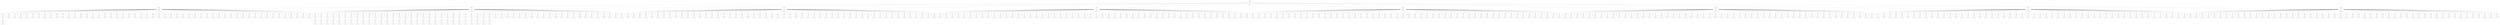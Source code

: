 graph "G" {
  node [
    fontname = "Courier";
  ];
  "8916" [
    label = "Visits: 455\nValue: 435\n. . . . . . \nb . a . a . \n. . . . . . \nA . . . . a \n. . . . . . \na b A b a A \n\na: 0 | A: 0 | \nb: 1 | B: 4 | \n\n\nO \"B\" jogou, vez do \"A\":";
  ];
  "8917" [
    label = "Visits: 54\nValue: 1\n. . . . . . \nb . a . a . \n. . . . . . \n. . . . . a \n. . . . . . \na b A b a A \n\na: 0 | A: 1 | \nb: 1 | B: 4 | \n\n\nO \"A\" jogou, vez do \"B\":";
  ];
  "8918" [
    label = "Visits: 2\nValue: 2\n. . . . . . \nb a . B . a \n. . . . . . \n. . . . . a \n. . . . . . \na b A b a A \n\na: 0 | A: 1 | \nb: 1 | B: 3 | \n\n\nO \"B\" jogou, vez do \"A\":";
  ];
  "8919" [
    label = "Visits: 1\nValue: 1\n. . . A . . \nb a . . . a \n. . . B . . \n. . . . . a \n. . . . . . \na b A b a A \n\na: 0 | A: 0 | \nb: 1 | B: 3 | \n\n\nO \"B\" jogou, vez do \"A\":";
  ];
  "8920" [
    label = "Visits: 1\nValue: 1\n. . . . . . \nb a . b . a \n. . . . . . \n. . . . . a \n. . . . . . \na b A b a A \n\na: 0 | A: 1 | \nb: 0 | B: 4 | \n\n\nO \"B\" jogou, vez do \"A\":";
  ];
  "8921" [
    label = "Visits: 1\nValue: 1\n. . . . . . \nb . a . a . \n. . . . . . \n. . . . . . \n. . . . b . \na b A . . A \n\na: 2 | A: 1 | \nb: 1 | B: 4 | \n\n\nO \"B\" jogou, vez do \"A\":";
  ];
  "8922" [
    label = "Visits: 1\nValue: 1\n. . . . . B \nb . a . . . \n. . . a . . \n. . . . . a \n. . . . . . \na b A b a A \n\na: 0 | A: 1 | \nb: 1 | B: 3 | \n\n\nO \"B\" jogou, vez do \"A\":";
  ];
  "8923" [
    label = "Visits: 1\nValue: 1\n. . . . . . \nb . a . a . \n. . . . . . \n. . . . . a \n. b . . . . \n. . A b a A \n\na: 1 | A: 1 | \nb: 1 | B: 4 | \n\n\nO \"B\" jogou, vez do \"A\":";
  ];
  "8924" [
    label = "Visits: 1\nValue: 1\n. . . . . . \n. b . a a . \n. . . . . . \n. . . . . a \n. . . . . . \na b A b a A \n\na: 0 | A: 1 | \nb: 1 | B: 4 | \n\n\nO \"B\" jogou, vez do \"A\":";
  ];
  "8925" [
    label = "Visits: 1\nValue: 1\n. . . . . . \nb . a . a . \n. . . . . . \n. . . . . a \n. B . . . . \n. . . b a A \n\na: 1 | A: 2 | \nb: 2 | B: 3 | \n\n\nO \"B\" jogou, vez do \"A\":";
  ];
  "8926" [
    label = "Visits: 1\nValue: 1\n. . a . . . \nb . . . a . \n. . B . . . \n. . . . . a \n. . . . . . \na b A b a A \n\na: 0 | A: 1 | \nb: 1 | B: 3 | \n\n\nO \"B\" jogou, vez do \"A\":";
  ];
  "8927" [
    label = "Visits: 1\nValue: 1\n. . . . . . \nb . a a . b \n. . . . . . \n. . . . . a \n. . . . . . \na b A b a A \n\na: 0 | A: 1 | \nb: 0 | B: 4 | \n\n\nO \"B\" jogou, vez do \"A\":";
  ];
  "8928" [
    label = "Visits: 1\nValue: 1\n. . . . . . \nb . a . a . \n. . . . . . \n. . . . B . \n. . . . . . \na b A b a A \n\na: 1 | A: 1 | \nb: 1 | B: 3 | \n\n\nO \"B\" jogou, vez do \"A\":";
  ];
  "8929" [
    label = "Visits: 1\nValue: 1\n. . . . . . \nb . a . a . \n. . . . . . \n. . . . . . \n. . . . B . \na b A . . . \n\na: 2 | A: 2 | \nb: 2 | B: 3 | \n\n\nO \"B\" jogou, vez do \"A\":";
  ];
  "8930" [
    label = "Visits: 1\nValue: 1\nb . . . . . \n. . a . a . \nB . . . . . \n. . . . . a \n. . . . . . \na b A b a A \n\na: 0 | A: 1 | \nb: 1 | B: 3 | \n\n\nO \"B\" jogou, vez do \"A\":";
  ];
  "8931" [
    label = "Visits: 1\nValue: 1\n. . . . . . \n. B . a a . \n. . . . . . \n. . . . . a \n. . . . . . \na b A b a A \n\na: 0 | A: 1 | \nb: 2 | B: 3 | \n\n\nO \"B\" jogou, vez do \"A\":";
  ];
  "8932" [
    label = "Visits: 1\nValue: 1\n. B . . . . \n. . . . a . \n. . . a . . \n. . . . . a \n. . . . . . \na b A b a A \n\na: 0 | A: 1 | \nb: 2 | B: 3 | \n\n\nO \"B\" jogou, vez do \"A\":";
  ];
  "8933" [
    label = "Visits: 1\nValue: 1\n. . . a . . \nb . a . . . \n. . . . . b \n. . . . . . \n. . . . . a \na b A b a A \n\na: 0 | A: 1 | \nb: 0 | B: 4 | \n\n\nO \"B\" jogou, vez do \"A\":";
  ];
  "8934" [
    label = "Visits: 1\nValue: 1\n. . . . . b \nb . a . . . \n. . . a . . \n. . . . . a \n. . . . . . \na b A b a A \n\na: 0 | A: 1 | \nb: 0 | B: 4 | \n\n\nO \"B\" jogou, vez do \"A\":";
  ];
  "8935" [
    label = "Visits: 1\nValue: 1\n. b . . . . \n. . . . a . \n. . . a . . \n. . . . . a \n. . . . . . \na b A b a A \n\na: 0 | A: 1 | \nb: 1 | B: 4 | \n\n\nO \"B\" jogou, vez do \"A\":";
  ];
  "8936" [
    label = "Visits: 1\nValue: 1\n. . . b . . \nb . . . . . \n. a . . . a \n. . . . . a \n. . . . . . \na b A b a A \n\na: 0 | A: 1 | \nb: 0 | B: 4 | \n\n\nO \"B\" jogou, vez do \"A\":";
  ];
  "8937" [
    label = "Visits: 1\nValue: 1\n. . . . . . \nb . a a . B \n. . . . . . \n. . . . . a \n. . . . . . \na b A b a A \n\na: 0 | A: 1 | \nb: 1 | B: 3 | \n\n\nO \"B\" jogou, vez do \"A\":";
  ];
  "8938" [
    label = "Visits: 1\nValue: 1\nb . . . . . \n. . a . a . \nb . . . . . \n. . . . . a \n. . . . . . \na b A b a A \n\na: 0 | A: 1 | \nb: 0 | B: 4 | \n\n\nO \"B\" jogou, vez do \"A\":";
  ];
  "8939" [
    label = "Visits: 1\nValue: 1\n. . . . . . \nb . a . a . \n. . . . . . \n. . . . . a \n. . B . . . \na . . . a A \n\na: 0 | A: 2 | \nb: 3 | B: 3 | \n\n\nO \"B\" jogou, vez do \"A\":";
  ];
  "8940" [
    label = "Visits: 1\nValue: 1\n. . . . . . \nb . a . a . \n. . . . . . \n. . b . . a \n. . . . . . \na b A b a A \n\na: 0 | A: 1 | \nb: 0 | B: 4 | \n\n\nO \"B\" jogou, vez do \"A\":";
  ];
  "8941" [
    label = "Visits: 1\nValue: 1\nB . . . . . \n. . a . a . \nb . . . . . \n. . . . . a \n. . . . . . \na b A b a A \n\na: 0 | A: 1 | \nb: 1 | B: 3 | \n\n\nO \"B\" jogou, vez do \"A\":";
  ];
  "8942" [
    label = "Visits: 1\nValue: 1\n. . . . . . \nb . a . a . \n. . . . . . \n. . . . . a \n. . . b . . \na b A . . A \n\na: 1 | A: 1 | \nb: 1 | B: 4 | \n\n\nO \"B\" jogou, vez do \"A\":";
  ];
  "8943" [
    label = "Visits: 1\nValue: 1\n. . . . . . \nb . a . a . \n. . . . . . \n. . . . . a \nb . . . . . \n. . A b a A \n\na: 1 | A: 1 | \nb: 1 | B: 4 | \n\n\nO \"B\" jogou, vez do \"A\":";
  ];
  "8944" [
    label = "Visits: 1\nValue: 1\n. . b . . . \nb . . . a . \n. . a . . . \n. . . . . a \n. . . . . . \na b A b a A \n\na: 0 | A: 1 | \nb: 0 | B: 4 | \n\n\nO \"B\" jogou, vez do \"A\":";
  ];
  "8945" [
    label = "Visits: 1\nValue: 1\n. . a . . . \nb . . . a . \n. . b . . . \n. . . . . a \n. . . . . . \na b A b a A \n\na: 0 | A: 1 | \nb: 0 | B: 4 | \n\n\nO \"B\" jogou, vez do \"A\":";
  ];
  "8946" [
    label = "Visits: 1\nValue: 1\n. . . a . . \nb . a . . . \n. . . . . B \n. . . . . . \n. . . . . a \na b A b a A \n\na: 0 | A: 1 | \nb: 1 | B: 3 | \n\n\nO \"B\" jogou, vez do \"A\":";
  ];
  "8947" [
    label = "Visits: 1\nValue: 1\nb . . . . . \n. . a . a . \nb . . . . . \n. . . . . a \n. . . . . . \na b A b a A \n\na: 0 | A: 1 | \nb: 0 | B: 4 | \n\n\nO \"B\" jogou, vez do \"A\":";
  ];
  "8948" [
    label = "Visits: 1\nValue: 1\n. . . . . . \nb . a . a . \n. . . . . . \n. b . . . a \n. . . . . . \na b A b a A \n\na: 0 | A: 1 | \nb: 0 | B: 4 | \n\n\nO \"B\" jogou, vez do \"A\":";
  ];
  "8949" [
    label = "Visits: 1\nValue: 1\n. . . B . . \nb . . . . . \n. a . . . a \n. . . . . a \n. . . . . . \na b A b a A \n\na: 0 | A: 1 | \nb: 1 | B: 3 | \n\n\nO \"B\" jogou, vez do \"A\":";
  ];
  "8950" [
    label = "Visits: 1\nValue: 1\n. . . . B . \nb . a . . . \n. . . . a . \n. . . . . a \n. . . . . . \na b A b a A \n\na: 0 | A: 1 | \nb: 1 | B: 3 | \n\n\nO \"B\" jogou, vez do \"A\":";
  ];
  "8951" [
    label = "Visits: 1\nValue: 1\n. . . . a . \nb . a . . . \n. . . . B . \n. . . . . . \n. . . . . . \na b A b a A \n\na: 1 | A: 1 | \nb: 1 | B: 3 | \n\n\nO \"B\" jogou, vez do \"A\":";
  ];
  "8952" [
    label = "Visits: 1\nValue: 1\n. . . . . . \nb . a . a . \n. . . . . a \n. . . . . . \n. . . . . b \na b A b . A \n\na: 1 | A: 1 | \nb: 0 | B: 4 | \n\n\nO \"B\" jogou, vez do \"A\":";
  ];
  "8953" [
    label = "Visits: 1\nValue: 1\n. . B . . . \nb . . . a . \n. . a . . . \n. . . . . a \n. . . . . . \na b A b a A \n\na: 0 | A: 1 | \nb: 1 | B: 3 | \n\n\nO \"B\" jogou, vez do \"A\":";
  ];
  "8954" [
    label = "Visits: 1\nValue: 1\n. . . . . . \nb . a . a . \n. . . . . . \n. . . . . a \n. . . B . . \na b . . . A \n\na: 1 | A: 2 | \nb: 2 | B: 3 | \n\n\nO \"B\" jogou, vez do \"A\":";
  ];
  "8955" [
    label = "Visits: 1\nValue: 1\n. . . . . . \nb . a . a . \n. . . . . . \n. . . b . a \n. . . . . . \na b A b a A \n\na: 0 | A: 1 | \nb: 0 | B: 4 | \n\n\nO \"B\" jogou, vez do \"A\":";
  ];
  "8956" [
    label = "Visits: 1\nValue: 1\n. . . . . . \nb . a . a . \n. . . . . . \n. . B . . a \n. . . . . . \na b A b a A \n\na: 0 | A: 1 | \nb: 1 | B: 3 | \n\n\nO \"B\" jogou, vez do \"A\":";
  ];
  "8957" [
    label = "Visits: 1\nValue: 1\n. . . . . . \nb . a . a . \n. . . . . . \n. B . . . a \n. . . . . . \na b A b a A \n\na: 0 | A: 1 | \nb: 1 | B: 3 | \n\n\nO \"B\" jogou, vez do \"A\":";
  ];
  "8958" [
    label = "Visits: 1\nValue: 1\n. . . . . . \nb . a . a . \n. . . . . . \n. . . . . a \nB . . . . . \n. . A b a A \n\na: 1 | A: 1 | \nb: 2 | B: 3 | \n\n\nO \"B\" jogou, vez do \"A\":";
  ];
  "8959" [
    label = "Visits: 1\nValue: 1\n. . . . . . \nb . a . a . \n. . . . . . \n. . . . . a \n. . b . . . \na . A . a A \n\na: 0 | A: 1 | \nb: 2 | B: 4 | \n\n\nO \"B\" jogou, vez do \"A\":";
  ];
  "8960" [
    label = "Visits: 1\nValue: 1\n. . . a . . \n. . . . a . \n. B . . . . \n. . . . . a \n. . . . . . \na b A b a A \n\na: 0 | A: 1 | \nb: 2 | B: 3 | \n\n\nO \"B\" jogou, vez do \"A\":";
  ];
  "8961" [
    label = "Visits: 1\nValue: 1\n. . . . . . \nb . a . a . \n. . . . . . \n. . . . b . \n. . . . . . \na b A b a A \n\na: 1 | A: 1 | \nb: 0 | B: 4 | \n\n\nO \"B\" jogou, vez do \"A\":";
  ];
  "8962" [
    label = "Visits: 1\nValue: 1\n. . . . b . \nb . a . . . \n. . . . a . \n. . . . . a \n. . . . . . \na b A b a A \n\na: 0 | A: 1 | \nb: 0 | B: 4 | \n\n\nO \"B\" jogou, vez do \"A\":";
  ];
  "8963" [
    label = "Visits: 1\nValue: 1\n. . . . . . \nb . a . a . \n. . . . . . \n. . . B . a \n. . . . . . \na b A b a A \n\na: 0 | A: 1 | \nb: 1 | B: 3 | \n\n\nO \"B\" jogou, vez do \"A\":";
  ];
  "8964" [
    label = "Visits: 1\nValue: 1\n. a . . . a \nb . . . . . \n. . . b . . \n. . . . . a \n. . . . . . \na b A b a A \n\na: 0 | A: 1 | \nb: 0 | B: 4 | \n\n\nO \"B\" jogou, vez do \"A\":";
  ];
  "8965" [
    label = "Visits: 1\nValue: 1\n. . . . . . \nb . a . a . \n. . . . . . \nB . . . . a \n. . . . . . \na b A b a A \n\na: 0 | A: 1 | \nb: 1 | B: 3 | \n\n\nO \"B\" jogou, vez do \"A\":";
  ];
  "8966" [
    label = "Visits: 1\nValue: 1\n. . . . . . \nb . a . a . \n. . . . . . \nb . . . . a \n. . . . . . \na b A b a A \n\na: 0 | A: 1 | \nb: 0 | B: 4 | \n\n\nO \"B\" jogou, vez do \"A\":";
  ];
  "8967" [
    label = "Visits: 1\nValue: 1\n. a . . . a \nb . . . . . \n. . . B . . \n. . . . . a \n. . . . . . \na b A b a A \n\na: 0 | A: 1 | \nb: 1 | B: 3 | \n\n\nO \"B\" jogou, vez do \"A\":";
  ];
  "8968" [
    label = "Visits: 1\nValue: 1\n. . . . . . \nb . a . a . \n. . . . . a \n. . . . . . \n. . . . . B \na b A b . . \n\na: 1 | A: 2 | \nb: 1 | B: 3 | \n\n\nO \"B\" jogou, vez do \"A\":";
  ];
  "8969" [
    label = "Visits: 1\nValue: 1\n. . . a . . \n. . . . a . \n. b . . . . \n. . . . . a \n. . . . . . \na b A b a A \n\na: 0 | A: 1 | \nb: 1 | B: 4 | \n\n\nO \"B\" jogou, vez do \"A\":";
  ];
  "8970" [
    label = "Visits: 1\nValue: 1\n. . . . a . \nb . a . . . \n. . . . b . \n. . . . . . \n. . . . . . \na b A b a A \n\na: 1 | A: 1 | \nb: 0 | B: 4 | \n\n\nO \"B\" jogou, vez do \"A\":";
  ];
  "8971" [
    label = "Visits: 83\nValue: 13\n. . . . . . \nb . a . a . \n. . . . . . \nA . . . . . \n. . . . . . \na b A b a A \n\na: 0 | A: 1 | \nb: 1 | B: 4 | \n\n\nO \"A\" jogou, vez do \"B\":";
  ];
  "8972" [
    label = "Visits: 2\nValue: 1\n. . a . . . \nb . . . a . \n. . b . . . \nA . . . . . \n. . . . . . \na b A b a A \n\na: 0 | A: 1 | \nb: 0 | B: 4 | \n\n\nO \"B\" jogou, vez do \"A\":";
  ];
  "8973" [
    label = "Visits: 1\nValue: 1\n. . a . . . \nb . . . a . \n. . b . . . \nA . . . . . \n. . . A . . \na b . . . A \n\na: 1 | A: 1 | \nb: 1 | B: 4 | \n\n\nO \"A\" jogou, vez do \"B\":";
  ];
  "8974" [
    label = "Visits: 2\nValue: 2\n. . . a . . \nb . a . . . \n. . . . . b \nA . . . . . \n. . . . . . \na b A b a A \n\na: 0 | A: 1 | \nb: 0 | B: 4 | \n\n\nO \"B\" jogou, vez do \"A\":";
  ];
  "8975" [
    label = "Visits: 1\nValue: 1\n. a . a . . \nb . . . . . \n. . . A . b \nA . . . . . \n. . . . . . \na b A b a A \n\na: 0 | A: 0 | \nb: 0 | B: 4 | \n\n\nO \"B\" jogou, vez do \"A\":";
  ];
  "8976" [
    label = "Visits: 2\nValue: 1\n. . . b . . \nb . . . . . \n. a . . . a \nA . . . . . \n. . . . . . \na b A b a A \n\na: 0 | A: 1 | \nb: 0 | B: 4 | \n\n\nO \"B\" jogou, vez do \"A\":";
  ];
  "8977" [
    label = "Visits: 1\nValue: 1\n. . . b . . \nb . . . . . \n. a . . . a \nA . . . . . \n. . . . A . \na b A . . . \n\na: 1 | A: 1 | \nb: 1 | B: 4 | \n\n\nO \"A\" jogou, vez do \"B\":";
  ];
  "8978" [
    label = "Visits: 2\nValue: 2\n. . B . . . \nb . . . a . \n. . a . . . \nA . . . . . \n. . . . . . \na b A b a A \n\na: 0 | A: 1 | \nb: 1 | B: 3 | \n\n\nO \"B\" jogou, vez do \"A\":";
  ];
  "8979" [
    label = "Visits: 1\nValue: 1\n. . B . A . \nb . . . . . \n. . a . a . \nA . . . . . \n. . . . . . \na b A b a A \n\na: 0 | A: 0 | \nb: 1 | B: 3 | \n\n\nO \"B\" jogou, vez do \"A\":";
  ];
  "8980" [
    label = "Visits: 2\nValue: 2\nB . . . . . \n. . a . a . \nb . . . . . \nA . . . . . \n. . . . . . \na b A b a A \n\na: 0 | A: 1 | \nb: 1 | B: 3 | \n\n\nO \"B\" jogou, vez do \"A\":";
  ];
  "8981" [
    label = "Visits: 1\nValue: 1\n. . . . . . \nA . a . a . \nb . . . . . \nA . . . . . \n. . . . . . \na b A b a A \n\na: 0 | A: 0 | \nb: 1 | B: 4 | \n\n\nO \"B\" jogou, vez do \"A\":";
  ];
  "8982" [
    label = "Visits: 2\nValue: 2\nb . . . . . \n. . a . a . \nb . . . . . \nA . . . . . \n. . . . . . \na b A b a A \n\na: 0 | A: 1 | \nb: 0 | B: 4 | \n\n\nO \"B\" jogou, vez do \"A\":";
  ];
  "8983" [
    label = "Visits: 1\nValue: 1\nb . . . . . \n. . a . a . \nb . . . . . \nA . . . A . \n. . . . . . \na b A b a A \n\na: 0 | A: 0 | \nb: 0 | B: 4 | \n\n\nO \"B\" jogou, vez do \"A\":";
  ];
  "8984" [
    label = "Visits: 2\nValue: 1\n. . . . . . \nb . a . a . \n. . . . . . \nA . . . . . \n. . . . B . \na b A . . . \n\na: 1 | A: 2 | \nb: 2 | B: 3 | \n\n\nO \"B\" jogou, vez do \"A\":";
  ];
  "8985" [
    label = "Visits: 1\nValue: 1\n. . . . . . \n. a . a a . \n. . . . . . \nA . . . . . \n. . . . B . \na b A . . . \n\na: 0 | A: 2 | \nb: 3 | B: 3 | \n\n\nO \"A\" jogou, vez do \"B\":";
  ];
  "8986" [
    label = "Visits: 2\nValue: 2\n. . . . . b \nb . a . . . \n. . . a . . \nA . . . . . \n. . . . . . \na b A b a A \n\na: 0 | A: 1 | \nb: 0 | B: 4 | \n\n\nO \"B\" jogou, vez do \"A\":";
  ];
  "8987" [
    label = "Visits: 1\nValue: 1\n. . a . . b \nb . . . . . \n. . A . a . \nA . . . . . \n. . . . . . \na b A b a A \n\na: 0 | A: 0 | \nb: 0 | B: 4 | \n\n\nO \"B\" jogou, vez do \"A\":";
  ];
  "8988" [
    label = "Visits: 2\nValue: 1\n. a . . . a \nb . . . . . \n. . . b . . \nA . . . . . \n. . . . . . \na b A b a A \n\na: 0 | A: 1 | \nb: 0 | B: 4 | \n\n\nO \"B\" jogou, vez do \"A\":";
  ];
  "8989" [
    label = "Visits: 1\nValue: 1\n. . . . . a \nb . A . . . \n. . . . . . \nA . . . b . \n. . . . . . \na b A b a A \n\na: 1 | A: 0 | \nb: 0 | B: 4 | \n\n\nO \"A\" jogou, vez do \"B\":";
  ];
  "8990" [
    label = "Visits: 2\nValue: 1\n. B . . . . \n. . . . a . \n. . . a . . \nA . . . . . \n. . . . . . \na b A b a A \n\na: 0 | A: 1 | \nb: 2 | B: 3 | \n\n\nO \"B\" jogou, vez do \"A\":";
  ];
  "8991" [
    label = "Visits: 1\nValue: 1\n. B . . . . \n. . . . a . \nA . . a . . \n. . . . . . \nA . . . . . \n. . A b a A \n\na: 1 | A: 0 | \nb: 3 | B: 3 | \n\n\nO \"A\" jogou, vez do \"B\":";
  ];
  "8992" [
    label = "Visits: 2\nValue: 2\n. . . . . . \nb . a . a . \n. . . . . . \nA . . . . . \n. . b . . . \na . A . a A \n\na: 0 | A: 1 | \nb: 2 | B: 4 | \n\n\nO \"B\" jogou, vez do \"A\":";
  ];
  "8993" [
    label = "Visits: 1\nValue: 1\n. . a . . . \nb . . . a . \n. . A . . . \nA . . . . . \n. . b . . . \na . A . a A \n\na: 0 | A: 0 | \nb: 2 | B: 4 | \n\n\nO \"B\" jogou, vez do \"A\":";
  ];
  "8994" [
    label = "Visits: 2\nValue: 2\n. . . . . . \nb . a . a . \n. . . . . . \nA . b . . . \n. . . . . . \na b A b a A \n\na: 0 | A: 1 | \nb: 0 | B: 4 | \n\n\nO \"B\" jogou, vez do \"A\":";
  ];
  "8995" [
    label = "Visits: 1\nValue: 1\n. . . . . . \nb . a . a . \n. . . . . . \nA b . A . . \n. . . . . . \na b A b a A \n\na: 0 | A: 0 | \nb: 0 | B: 4 | \n\n\nO \"B\" jogou, vez do \"A\":";
  ];
  "8996" [
    label = "Visits: 2\nValue: 2\n. . . . . . \nb a . B . a \n. . . . . . \nA . . . . . \n. . . . . . \na b A b a A \n\na: 0 | A: 1 | \nb: 1 | B: 3 | \n\n\nO \"B\" jogou, vez do \"A\":";
  ];
  "8997" [
    label = "Visits: 1\nValue: 1\n. . . . . . \nb a . B . a \n. . . . . . \nA . . A . . \n. . . . . . \na b A b a A \n\na: 0 | A: 0 | \nb: 1 | B: 3 | \n\n\nO \"B\" jogou, vez do \"A\":";
  ];
  "8998" [
    label = "Visits: 2\nValue: 1\n. . . . . . \nb . a . a . \n. . . . . . \nA . . . . . \n. . . B . . \na b . . . A \n\na: 1 | A: 2 | \nb: 2 | B: 3 | \n\n\nO \"B\" jogou, vez do \"A\":";
  ];
  "8999" [
    label = "Visits: 1\nValue: 1\n. . . . . . \nb . a . a . \n. . . . . . \nA . . . . . \n. . . B . . \na b . . a A \n\na: 0 | A: 2 | \nb: 2 | B: 3 | \n\n\nO \"A\" jogou, vez do \"B\":";
  ];
  "9000" [
    label = "Visits: 2\nValue: 2\n. . . . . . \nb . a . a . \n. . . . . . \nA . B . . . \n. . . . . . \na b A b a A \n\na: 0 | A: 1 | \nb: 1 | B: 3 | \n\n\nO \"B\" jogou, vez do \"A\":";
  ];
  "9001" [
    label = "Visits: 1\nValue: 1\n. . A . . . \nb . . . a . \n. . a . . . \nA . B . . . \n. . . . . . \na b A b a A \n\na: 0 | A: 0 | \nb: 1 | B: 3 | \n\n\nO \"B\" jogou, vez do \"A\":";
  ];
  "9002" [
    label = "Visits: 2\nValue: 2\n. . . . . B \nb . a . . . \n. . . a . . \nA . . . . . \n. . . . . . \na b A b a A \n\na: 0 | A: 1 | \nb: 1 | B: 3 | \n\n\nO \"B\" jogou, vez do \"A\":";
  ];
  "9003" [
    label = "Visits: 1\nValue: 1\n. . . A . B \nb . . . . . \n. a . a . . \nA . . . . . \n. . . . . . \na b A b a A \n\na: 0 | A: 0 | \nb: 1 | B: 3 | \n\n\nO \"B\" jogou, vez do \"A\":";
  ];
  "9004" [
    label = "Visits: 2\nValue: 2\n. . . . . . \nb . a . a . \n. . . . . . \nA . . b . . \n. . . . . . \na b A b a A \n\na: 0 | A: 1 | \nb: 0 | B: 4 | \n\n\nO \"B\" jogou, vez do \"A\":";
  ];
  "9005" [
    label = "Visits: 1\nValue: 1\n. . . . A . \nb . a . . . \n. . . . a . \nA . . b . . \n. . . . . . \na b A b a A \n\na: 0 | A: 0 | \nb: 0 | B: 4 | \n\n\nO \"B\" jogou, vez do \"A\":";
  ];
  "9006" [
    label = "Visits: 2\nValue: 2\n. . . . . . \nb . a . a . \n. . . . . . \nA . . B . . \n. . . . . . \na b A b a A \n\na: 0 | A: 1 | \nb: 1 | B: 3 | \n\n\nO \"B\" jogou, vez do \"A\":";
  ];
  "9007" [
    label = "Visits: 1\nValue: 1\n. . A . . . \nb . . . a . \n. . a . . . \nA . . B . . \n. . . . . . \na b A b a A \n\na: 0 | A: 0 | \nb: 1 | B: 3 | \n\n\nO \"B\" jogou, vez do \"A\":";
  ];
  "9008" [
    label = "Visits: 2\nValue: 2\n. . . . . . \nb . a . a . \n. . . . . . \nA . . . b . \n. . . . . . \na b A b a A \n\na: 0 | A: 1 | \nb: 0 | B: 4 | \n\n\nO \"B\" jogou, vez do \"A\":";
  ];
  "9009" [
    label = "Visits: 1\nValue: 1\nA . . . . . \n. . a . a . \nb . . . . . \nA . . . b . \n. . . . . . \na b A b a A \n\na: 0 | A: 0 | \nb: 0 | B: 4 | \n\n\nO \"B\" jogou, vez do \"A\":";
  ];
  "9010" [
    label = "Visits: 2\nValue: 2\n. . . . . . \nb . a . a . \n. . . . . . \nA . . . B . \n. . . . . . \na b A b a A \n\na: 0 | A: 1 | \nb: 1 | B: 3 | \n\n\nO \"B\" jogou, vez do \"A\":";
  ];
  "9011" [
    label = "Visits: 1\nValue: 1\n. . . . A . \nb . a . . . \n. . . . a . \nA . . . B . \n. . . . . . \na b A b a A \n\na: 0 | A: 0 | \nb: 1 | B: 3 | \n\n\nO \"B\" jogou, vez do \"A\":";
  ];
  "9012" [
    label = "Visits: 2\nValue: 1\n. . . . . . \nb . a . a . \n. . . . . . \nA . . . . . \n. . . . b . \na b A . . A \n\na: 1 | A: 1 | \nb: 1 | B: 4 | \n\n\nO \"B\" jogou, vez do \"A\":";
  ];
  "9013" [
    label = "Visits: 1\nValue: 1\n. . . . . . \nb . a . a . \n. . . . . . \nA . A . . . \n. . . . b . \na b A . . A \n\na: 1 | A: 0 | \nb: 1 | B: 4 | \n\n\nO \"A\" jogou, vez do \"B\":";
  ];
  "9014" [
    label = "Visits: 2\nValue: 1\n. a . . . a \nb . . . . . \n. . . B . . \nA . . . . . \n. . . . . . \na b A b a A \n\na: 0 | A: 1 | \nb: 1 | B: 3 | \n\n\nO \"B\" jogou, vez do \"A\":";
  ];
  "9015" [
    label = "Visits: 1\nValue: 1\n. . . . . a \n. A . . . . \n. . . B . . \nA . . . . . \n. . . . . . \na b A b a A \n\na: 1 | A: 0 | \nb: 2 | B: 3 | \n\n\nO \"A\" jogou, vez do \"B\":";
  ];
  "9016" [
    label = "Visits: 2\nValue: 2\n. b . . . . \n. . . . a . \n. . . a . . \nA . . . . . \n. . . . . . \na b A b a A \n\na: 0 | A: 1 | \nb: 1 | B: 4 | \n\n\nO \"B\" jogou, vez do \"A\":";
  ];
  "9017" [
    label = "Visits: 1\nValue: 1\n. b . a . . \n. . . . . . \n. . . a . A \nA . . . . . \n. . . . . . \na b A b a A \n\na: 0 | A: 0 | \nb: 1 | B: 4 | \n\n\nO \"B\" jogou, vez do \"A\":";
  ];
  "9018" [
    label = "Visits: 2\nValue: 2\n. . . B . . \nb . . . . . \n. a . . . a \nA . . . . . \n. . . . . . \na b A b a A \n\na: 0 | A: 1 | \nb: 1 | B: 3 | \n\n\nO \"B\" jogou, vez do \"A\":";
  ];
  "9019" [
    label = "Visits: 1\nValue: 1\n. . B . A . \nb . . . . . \n. a . . . a \nA . . . . . \n. . . . . . \na b A b a A \n\na: 0 | A: 0 | \nb: 1 | B: 3 | \n\n\nO \"B\" jogou, vez do \"A\":";
  ];
  "9020" [
    label = "Visits: 2\nValue: 2\n. . . . . . \nb a . b . a \n. . . . . . \nA . . . . . \n. . . . . . \na b A b a A \n\na: 0 | A: 1 | \nb: 0 | B: 4 | \n\n\nO \"B\" jogou, vez do \"A\":";
  ];
  "9021" [
    label = "Visits: 1\nValue: 1\nA . . . . . \n. . . b . a \nb . a . . . \nA . . . . . \n. . . . . . \na b A b a A \n\na: 0 | A: 0 | \nb: 0 | B: 4 | \n\n\nO \"B\" jogou, vez do \"A\":";
  ];
  "9022" [
    label = "Visits: 2\nValue: 1\n. . . . . . \nb . a . a . \nA . . . . . \n. . . . . . \nB . . . . . \n. . A b a A \n\na: 1 | A: 1 | \nb: 2 | B: 3 | \n\n\nO \"B\" jogou, vez do \"A\":";
  ];
  "9023" [
    label = "Visits: 1\nValue: 1\n. . . . . . \nb . a . a . \nA . . . . . \n. . . . . . \nB . . . A . \n. . A . . . \n\na: 2 | A: 1 | \nb: 3 | B: 3 | \n\n\nO \"A\" jogou, vez do \"B\":";
  ];
  "9024" [
    label = "Visits: 2\nValue: 1\n. . . . . . \nb . a . a . \n. . . . . . \nA . . . . . \n. . . b . . \na b A . . A \n\na: 1 | A: 1 | \nb: 1 | B: 4 | \n\n\nO \"B\" jogou, vez do \"A\":";
  ];
  "9025" [
    label = "Visits: 1\nValue: 1\n. . . . . . \nb . a . a . \n. . . . . . \n. . . . . . \n. A . b . . \n. . . . . A \n\na: 2 | A: 2 | \nb: 2 | B: 4 | \n\n\nO \"A\" jogou, vez do \"B\":";
  ];
  "9026" [
    label = "Visits: 2\nValue: 2\nb . . . . . \n. . a . a . \nb . . . . . \nA . . . . . \n. . . . . . \na b A b a A \n\na: 0 | A: 1 | \nb: 0 | B: 4 | \n\n\nO \"B\" jogou, vez do \"A\":";
  ];
  "9027" [
    label = "Visits: 1\nValue: 1\nb . . A . . \n. . . . . . \nb a . . . a \nA . . . . . \n. . . . . . \na b A b a A \n\na: 0 | A: 0 | \nb: 0 | B: 4 | \n\n\nO \"B\" jogou, vez do \"A\":";
  ];
  "9028" [
    label = "Visits: 2\nValue: 1\n. . . . a . \nb . a . . . \n. . . . B . \nA . . . . . \n. . . . . . \na b A b a A \n\na: 0 | A: 1 | \nb: 1 | B: 3 | \n\n\nO \"B\" jogou, vez do \"A\":";
  ];
  "9029" [
    label = "Visits: 1\nValue: 1\n. . . . . . \nb a . A . . \n. . . . . . \nA . . . . B \n. . . . . . \na b A b a A \n\na: 1 | A: 0 | \nb: 1 | B: 3 | \n\n\nO \"A\" jogou, vez do \"B\":";
  ];
  "9030" [
    label = "Visits: 2\nValue: 1\n. . . . . . \nb . a . a . \n. . . . . . \nA . . . . . \n. . . . . B \na b A b . . \n\na: 1 | A: 2 | \nb: 1 | B: 3 | \n\n\nO \"B\" jogou, vez do \"A\":";
  ];
  "9031" [
    label = "Visits: 1\nValue: 1\n. . . . a . \nb . a . . . \n. . . . A . \nA . . . . . \n. . . . . B \na b A b . . \n\na: 1 | A: 1 | \nb: 1 | B: 3 | \n\n\nO \"A\" jogou, vez do \"B\":";
  ];
  "9032" [
    label = "Visits: 1\nValue: 1\n. . . . . . \nb . a . a . \n. . . . . . \n. B . . . . \n. . . . . . \na b A b a A \n\na: 0 | A: 2 | \nb: 1 | B: 3 | \n\n\nO \"B\" jogou, vez do \"A\":";
  ];
  "9033" [
    label = "Visits: 1\nValue: 1\n. . . . . . \nb . a . a . \n. . . . . . \nA . . . . . \n. . . . . b \na b A b . A \n\na: 1 | A: 1 | \nb: 0 | B: 4 | \n\n\nO \"B\" jogou, vez do \"A\":";
  ];
  "9034" [
    label = "Visits: 1\nValue: 1\n. . . . . . \nb . a . a . \n. . . . . . \nA . . . . . \n. b . . . . \n. . A b a A \n\na: 1 | A: 1 | \nb: 1 | B: 4 | \n\n\nO \"B\" jogou, vez do \"A\":";
  ];
  "9035" [
    label = "Visits: 1\nValue: 1\n. . . . . . \nb . a . a . \n. . . . . . \nA . . . . B \n. . . . . . \na b A b a A \n\na: 0 | A: 1 | \nb: 1 | B: 3 | \n\n\nO \"B\" jogou, vez do \"A\":";
  ];
  "9036" [
    label = "Visits: 1\nValue: 1\n. . . . . . \nb . a . a . \n. . . . . . \nA . . . . b \n. . . . . . \na b A b a A \n\na: 0 | A: 1 | \nb: 0 | B: 4 | \n\n\nO \"B\" jogou, vez do \"A\":";
  ];
  "9037" [
    label = "Visits: 1\nValue: 1\nb . . . . . \n. . a . a . \nB . . . . . \n. . . . . . \nA . . . . . \na b A b a A \n\na: 0 | A: 1 | \nb: 1 | B: 3 | \n\n\nO \"B\" jogou, vez do \"A\":";
  ];
  "9038" [
    label = "Visits: 1\nValue: 1\n. . . a . . \nb . a . . . \n. . . . . B \nA . . . . . \n. . . . . . \na b A b a A \n\na: 0 | A: 1 | \nb: 1 | B: 3 | \n\n\nO \"B\" jogou, vez do \"A\":";
  ];
  "9039" [
    label = "Visits: 1\nValue: 1\n. . . . a . \nb . a . . . \n. . . . b . \nA . . . . . \n. . . . . . \na b A b a A \n\na: 0 | A: 1 | \nb: 0 | B: 4 | \n\n\nO \"B\" jogou, vez do \"A\":";
  ];
  "9040" [
    label = "Visits: 1\nValue: 1\n. . . a . . \n. . . . a . \n. b . . . . \nA . . . . . \n. . . . . . \na b A b a A \n\na: 0 | A: 1 | \nb: 1 | B: 4 | \n\n\nO \"B\" jogou, vez do \"A\":";
  ];
  "9041" [
    label = "Visits: 1\nValue: 1\n. . a . . . \nb . . . a . \n. . B . . . \nA . . . . . \n. . . . . . \na b A b a A \n\na: 0 | A: 1 | \nb: 1 | B: 3 | \n\n\nO \"B\" jogou, vez do \"A\":";
  ];
  "9042" [
    label = "Visits: 1\nValue: 1\n. . . a . . \n. . . . a . \n. B . . . . \n. . . . . . \n. . . . . . \na b A b a A \n\na: 0 | A: 2 | \nb: 2 | B: 3 | \n\n\nO \"B\" jogou, vez do \"A\":";
  ];
  "9043" [
    label = "Visits: 1\nValue: 1\n. . . . . . \nb . a . a . \n. . . . . . \n. . . . . . \n. B . . . . \n. . . b a A \n\na: 1 | A: 3 | \nb: 2 | B: 3 | \n\n\nO \"B\" jogou, vez do \"A\":";
  ];
  "9044" [
    label = "Visits: 1\nValue: 1\n. . . . . . \nb . a a . b \n. . . . . . \nA . . . . . \n. . . . . . \na b A b a A \n\na: 0 | A: 1 | \nb: 0 | B: 4 | \n\n\nO \"B\" jogou, vez do \"A\":";
  ];
  "9045" [
    label = "Visits: 1\nValue: 1\n. . . . B . \nb . a . . . \n. . . . a . \nA . . . . . \n. . . . . . \na b A b a A \n\na: 0 | A: 1 | \nb: 1 | B: 3 | \n\n\nO \"B\" jogou, vez do \"A\":";
  ];
  "9046" [
    label = "Visits: 1\nValue: 1\n. . b . . . \nb . . . a . \n. . a . . . \nA . . . . . \n. . . . . . \na b A b a A \n\na: 0 | A: 1 | \nb: 0 | B: 4 | \n\n\nO \"B\" jogou, vez do \"A\":";
  ];
  "9047" [
    label = "Visits: 1\nValue: 1\n. . . . . . \nb . a . a . \n. . . . . . \nA b . . . . \n. . . . . . \na b A b a A \n\na: 0 | A: 1 | \nb: 0 | B: 4 | \n\n\nO \"B\" jogou, vez do \"A\":";
  ];
  "9048" [
    label = "Visits: 1\nValue: 1\n. . . . . . \nb . a a . B \n. . . . . . \nA . . . . . \n. . . . . . \na b A b a A \n\na: 0 | A: 1 | \nb: 1 | B: 3 | \n\n\nO \"B\" jogou, vez do \"A\":";
  ];
  "9049" [
    label = "Visits: 1\nValue: 1\n. . . . . . \nb . a . a . \n. . . . . . \nA . . . . . \nb . . . . . \n. . A b a A \n\na: 1 | A: 1 | \nb: 1 | B: 4 | \n\n\nO \"B\" jogou, vez do \"A\":";
  ];
  "9050" [
    label = "Visits: 1\nValue: 1\n. . . . . . \n. b . a a . \n. . . . . . \nA . . . . . \n. . . . . . \na b A b a A \n\na: 0 | A: 1 | \nb: 1 | B: 4 | \n\n\nO \"B\" jogou, vez do \"A\":";
  ];
  "9051" [
    label = "Visits: 1\nValue: 1\n. . . . . . \nb . a . a . \n. . . . . . \nA . . . . . \n. . B . . . \na . . . a A \n\na: 0 | A: 2 | \nb: 3 | B: 3 | \n\n\nO \"B\" jogou, vez do \"A\":";
  ];
  "9052" [
    label = "Visits: 1\nValue: 1\n. . . . b . \nb . a . . . \n. . . . a . \nA . . . . . \n. . . . . . \na b A b a A \n\na: 0 | A: 1 | \nb: 0 | B: 4 | \n\n\nO \"B\" jogou, vez do \"A\":";
  ];
  "9053" [
    label = "Visits: 1\nValue: 1\n. . . . . . \n. B . a a . \n. . . . . . \nA . . . . . \n. . . . . . \na b A b a A \n\na: 0 | A: 1 | \nb: 2 | B: 3 | \n\n\nO \"B\" jogou, vez do \"A\":";
  ];
  "9054" [
    label = "Visits: 53\nValue: 1\n. . . . . . \nb . a . a . \n. . . . . . \nA . . . . a \n. . . . . . \n. b A b a A \n\na: 0 | A: 1 | \nb: 1 | B: 4 | \n\n\nO \"A\" jogou, vez do \"B\":";
  ];
  "9055" [
    label = "Visits: 1\nValue: 1\n. . . . . . \nb . a . a . \n. . . . . . \nA . . . . a \n. . . . . . \nb b A b a A \n\na: 0 | A: 1 | \nb: 0 | B: 4 | \n\n\nO \"B\" jogou, vez do \"A\":";
  ];
  "9056" [
    label = "Visits: 1\nValue: 1\nb . . . . . \n. . a . a . \nb . . . . . \nA . . . . a \n. . . . . . \n. b A b a A \n\na: 0 | A: 1 | \nb: 0 | B: 4 | \n\n\nO \"B\" jogou, vez do \"A\":";
  ];
  "9057" [
    label = "Visits: 1\nValue: 1\n. . . . . . \nb . a . a . \n. . . . . . \nA . B . . a \n. . . . . . \n. b A b a A \n\na: 0 | A: 1 | \nb: 1 | B: 3 | \n\n\nO \"B\" jogou, vez do \"A\":";
  ];
  "9058" [
    label = "Visits: 1\nValue: 1\n. . . . . . \nb . a a . b \n. . . . . . \nA . . . . a \n. . . . . . \n. b A b a A \n\na: 0 | A: 1 | \nb: 0 | B: 4 | \n\n\nO \"B\" jogou, vez do \"A\":";
  ];
  "9059" [
    label = "Visits: 1\nValue: 1\n. . . . . B \nb . a . . . \n. . . a . . \nA . . . . a \n. . . . . . \n. b A b a A \n\na: 0 | A: 1 | \nb: 1 | B: 3 | \n\n\nO \"B\" jogou, vez do \"A\":";
  ];
  "9060" [
    label = "Visits: 1\nValue: 1\n. . . . . . \nb . a . a . \n. . . . . . \nA . . B . a \n. . . . . . \n. b A b a A \n\na: 0 | A: 1 | \nb: 1 | B: 3 | \n\n\nO \"B\" jogou, vez do \"A\":";
  ];
  "9061" [
    label = "Visits: 1\nValue: 1\n. . a . . . \nb . . . a . \n. . B . . . \nA . . . . a \n. . . . . . \n. b A b a A \n\na: 0 | A: 1 | \nb: 1 | B: 3 | \n\n\nO \"B\" jogou, vez do \"A\":";
  ];
  "9062" [
    label = "Visits: 1\nValue: 1\n. . . . . . \nb . a . a . \n. . . . . a \nA . . . . . \n. . . . . B \n. b A b . . \n\na: 1 | A: 2 | \nb: 1 | B: 3 | \n\n\nO \"B\" jogou, vez do \"A\":";
  ];
  "9063" [
    label = "Visits: 1\nValue: 1\n. . b . . . \nb . . . a . \n. . a . . . \nA . . . . a \n. . . . . . \n. b A b a A \n\na: 0 | A: 1 | \nb: 0 | B: 4 | \n\n\nO \"B\" jogou, vez do \"A\":";
  ];
  "9064" [
    label = "Visits: 1\nValue: 1\n. . a . . . \nb . . . a . \n. . b . . . \nA . . . . a \n. . . . . . \n. b A b a A \n\na: 0 | A: 1 | \nb: 0 | B: 4 | \n\n\nO \"B\" jogou, vez do \"A\":";
  ];
  "9065" [
    label = "Visits: 1\nValue: 1\n. . . . . . \nb . a . a . \nA . . . . . \n. . . . . a \nB . . . . . \n. . A b a A \n\na: 0 | A: 1 | \nb: 2 | B: 3 | \n\n\nO \"B\" jogou, vez do \"A\":";
  ];
  "9066" [
    label = "Visits: 1\nValue: 1\n. . . . . . \nb . a . a . \n. . . . . . \nA . . . . a \n. . . B . . \n. b . . . A \n\na: 1 | A: 2 | \nb: 2 | B: 3 | \n\n\nO \"B\" jogou, vez do \"A\":";
  ];
  "9067" [
    label = "Visits: 1\nValue: 1\n. . . . . . \nb . a . a . \n. . . . . . \nA . b . . a \n. . . . . . \n. b A b a A \n\na: 0 | A: 1 | \nb: 0 | B: 4 | \n\n\nO \"B\" jogou, vez do \"A\":";
  ];
  "9068" [
    label = "Visits: 1\nValue: 1\n. . . . a . \nb . a . . . \n. . . . B . \nA . . . . . \n. . . . . . \n. b A b a A \n\na: 1 | A: 1 | \nb: 1 | B: 3 | \n\n\nO \"B\" jogou, vez do \"A\":";
  ];
  "9069" [
    label = "Visits: 1\nValue: 1\n. . . . . . \nb . a . a . \n. . . . . . \nA . . . . a \n. b . . . . \n. . A b a A \n\na: 0 | A: 1 | \nb: 1 | B: 4 | \n\n\nO \"B\" jogou, vez do \"A\":";
  ];
  "9070" [
    label = "Visits: 1\nValue: 1\n. . . . b . \nb . a . . . \n. . . . a . \nA . . . . a \n. . . . . . \n. b A b a A \n\na: 0 | A: 1 | \nb: 0 | B: 4 | \n\n\nO \"B\" jogou, vez do \"A\":";
  ];
  "9071" [
    label = "Visits: 1\nValue: 1\n. . . . . . \nb . a . a . \n. . . . . . \nA . . . . . \n. . . . B . \n. b A . . . \n\na: 2 | A: 2 | \nb: 2 | B: 3 | \n\n\nO \"B\" jogou, vez do \"A\":";
  ];
  "9072" [
    label = "Visits: 1\nValue: 1\n. . . . . . \nb . a . a . \n. . . . . . \nA . . . . a \nb . . . . . \n. . A b a A \n\na: 0 | A: 1 | \nb: 1 | B: 4 | \n\n\nO \"B\" jogou, vez do \"A\":";
  ];
  "9073" [
    label = "Visits: 1\nValue: 1\n. . . . . . \nb . a . a . \n. . . . . . \nA b . . . a \n. . . . . . \n. b A b a A \n\na: 0 | A: 1 | \nb: 0 | B: 4 | \n\n\nO \"B\" jogou, vez do \"A\":";
  ];
  "9074" [
    label = "Visits: 1\nValue: 1\n. . . . . . \nb a . B . a \n. . . . . . \nA . . . . a \n. . . . . . \n. b A b a A \n\na: 0 | A: 1 | \nb: 1 | B: 3 | \n\n\nO \"B\" jogou, vez do \"A\":";
  ];
  "9075" [
    label = "Visits: 1\nValue: 1\n. . . . . . \nb . a a . B \n. . . . . . \nA . . . . a \n. . . . . . \n. b A b a A \n\na: 0 | A: 1 | \nb: 1 | B: 3 | \n\n\nO \"B\" jogou, vez do \"A\":";
  ];
  "9076" [
    label = "Visits: 1\nValue: 1\n. . . a . . \n. . . . a . \n. b . . . . \nA . . . . a \n. . . . . . \n. b A b a A \n\na: 0 | A: 1 | \nb: 1 | B: 4 | \n\n\nO \"B\" jogou, vez do \"A\":";
  ];
  "9077" [
    label = "Visits: 1\nValue: 1\nb . . . . . \n. . a . a . \nB . . . . . \n. . . . . a \nA . . . . . \n. b A b a A \n\na: 0 | A: 1 | \nb: 1 | B: 3 | \n\n\nO \"B\" jogou, vez do \"A\":";
  ];
  "9078" [
    label = "Visits: 1\nValue: 1\n. . B . . . \nb . . . a . \n. . a . . . \nA . . . . a \n. . . . . . \n. b A b a A \n\na: 0 | A: 1 | \nb: 1 | B: 3 | \n\n\nO \"B\" jogou, vez do \"A\":";
  ];
  "9079" [
    label = "Visits: 1\nValue: 1\n. a . . . a \nb . . . . . \n. . . B . . \nA . . . . a \n. . . . . . \n. b A b a A \n\na: 0 | A: 1 | \nb: 1 | B: 3 | \n\n\nO \"B\" jogou, vez do \"A\":";
  ];
  "9080" [
    label = "Visits: 1\nValue: 1\n. . . a . . \n. . . . a . \n. B . . . . \n. . . . . a \n. . . . . . \n. b A b a A \n\na: 0 | A: 2 | \nb: 2 | B: 3 | \n\n\nO \"B\" jogou, vez do \"A\":";
  ];
  "9081" [
    label = "Visits: 1\nValue: 1\n. . . . . . \nb . a . a . \n. . . . . . \n. . . . . a \n. B . . . . \n. . . b a A \n\na: 0 | A: 3 | \nb: 2 | B: 3 | \n\n\nO \"B\" jogou, vez do \"A\":";
  ];
  "9082" [
    label = "Visits: 1\nValue: 1\n. . . . . . \nb . a . a . \n. . . . . a \nA . . . . . \n. . . . . b \n. b A b . A \n\na: 1 | A: 1 | \nb: 0 | B: 4 | \n\n\nO \"B\" jogou, vez do \"A\":";
  ];
  "9083" [
    label = "Visits: 1\nValue: 1\n. . . . B . \nb . a . . . \n. . . . a . \nA . . . . a \n. . . . . . \n. b A b a A \n\na: 0 | A: 1 | \nb: 1 | B: 3 | \n\n\nO \"B\" jogou, vez do \"A\":";
  ];
  "9084" [
    label = "Visits: 1\nValue: 1\n. . . b . . \nb . . . . . \n. a . . . a \nA . . . . a \n. . . . . . \n. b A b a A \n\na: 0 | A: 1 | \nb: 0 | B: 4 | \n\n\nO \"B\" jogou, vez do \"A\":";
  ];
  "9085" [
    label = "Visits: 1\nValue: 1\n. b . . . . \n. . . . a . \n. . . a . . \nA . . . . a \n. . . . . . \n. b A b a A \n\na: 0 | A: 1 | \nb: 1 | B: 4 | \n\n\nO \"B\" jogou, vez do \"A\":";
  ];
  "9086" [
    label = "Visits: 1\nValue: 1\n. . . . . . \nb . a . a . \n. . . . . . \nA . . . . . \n. . . . b . \n. b A . . A \n\na: 2 | A: 1 | \nb: 1 | B: 4 | \n\n\nO \"B\" jogou, vez do \"A\":";
  ];
  "9087" [
    label = "Visits: 1\nValue: 1\n. . . . a . \nb . a . . . \n. . . . b . \nA . . . . . \n. . . . . . \n. b A b a A \n\na: 1 | A: 1 | \nb: 0 | B: 4 | \n\n\nO \"B\" jogou, vez do \"A\":";
  ];
  "9088" [
    label = "Visits: 1\nValue: 1\n. . . . . . \nb . a . a . \n. . . . . . \nA . . b . a \n. . . . . . \n. b A b a A \n\na: 0 | A: 1 | \nb: 0 | B: 4 | \n\n\nO \"B\" jogou, vez do \"A\":";
  ];
  "9089" [
    label = "Visits: 1\nValue: 1\n. . . . . . \nb . a . a . \n. . . . . . \n. B . . . a \n. . . . . . \n. b A b a A \n\na: 0 | A: 2 | \nb: 1 | B: 3 | \n\n\nO \"B\" jogou, vez do \"A\":";
  ];
  "9090" [
    label = "Visits: 1\nValue: 1\n. . . . . . \n. B . a a . \n. . . . . . \nA . . . . a \n. . . . . . \n. b A b a A \n\na: 0 | A: 1 | \nb: 2 | B: 3 | \n\n\nO \"B\" jogou, vez do \"A\":";
  ];
  "9091" [
    label = "Visits: 1\nValue: 1\nb . . . . . \n. . a . a . \nb . . . . . \nA . . . . a \n. . . . . . \n. b A b a A \n\na: 0 | A: 1 | \nb: 0 | B: 4 | \n\n\nO \"B\" jogou, vez do \"A\":";
  ];
  "9092" [
    label = "Visits: 1\nValue: 1\n. . . . . . \nb . a . a . \n. . . . . . \nA . . . . a \n. . . . . . \nB b A b a A \n\na: 0 | A: 1 | \nb: 1 | B: 3 | \n\n\nO \"B\" jogou, vez do \"A\":";
  ];
  "9093" [
    label = "Visits: 1\nValue: 1\n. . . . . . \n. b . a a . \n. . . . . . \nA . . . . a \n. . . . . . \n. b A b a A \n\na: 0 | A: 1 | \nb: 1 | B: 4 | \n\n\nO \"B\" jogou, vez do \"A\":";
  ];
  "9094" [
    label = "Visits: 1\nValue: 1\n. . . a . . \nb . a . . . \n. . . . . B \nA . . . . . \n. . . . . a \n. b A b a A \n\na: 0 | A: 1 | \nb: 1 | B: 3 | \n\n\nO \"B\" jogou, vez do \"A\":";
  ];
  "9095" [
    label = "Visits: 1\nValue: 1\n. . . B . . \nb . . . . . \n. a . . . a \nA . . . . a \n. . . . . . \n. b A b a A \n\na: 0 | A: 1 | \nb: 1 | B: 3 | \n\n\nO \"B\" jogou, vez do \"A\":";
  ];
  "9096" [
    label = "Visits: 1\nValue: 1\n. . . a . . \nb . a . . . \n. . . . . b \nA . . . . . \n. . . . . a \n. b A b a A \n\na: 0 | A: 1 | \nb: 0 | B: 4 | \n\n\nO \"B\" jogou, vez do \"A\":";
  ];
  "9097" [
    label = "Visits: 1\nValue: 1\n. . . . . . \nb . a . a . \n. . . . . . \nA . . . . a \n. . b . . . \n. . A . a A \n\na: 0 | A: 1 | \nb: 2 | B: 4 | \n\n\nO \"B\" jogou, vez do \"A\":";
  ];
  "9098" [
    label = "Visits: 1\nValue: 1\n. . . . . . \nb a . b . a \n. . . . . . \nA . . . . a \n. . . . . . \n. b A b a A \n\na: 0 | A: 1 | \nb: 0 | B: 4 | \n\n\nO \"B\" jogou, vez do \"A\":";
  ];
  "9099" [
    label = "Visits: 1\nValue: 1\n. . . . . b \nb . a . . . \n. . . a . . \nA . . . . a \n. . . . . . \n. b A b a A \n\na: 0 | A: 1 | \nb: 0 | B: 4 | \n\n\nO \"B\" jogou, vez do \"A\":";
  ];
  "9100" [
    label = "Visits: 1\nValue: 1\nB . . . . . \n. . a . a . \nb . . . . . \nA . . . . a \n. . . . . . \n. b A b a A \n\na: 0 | A: 1 | \nb: 1 | B: 3 | \n\n\nO \"B\" jogou, vez do \"A\":";
  ];
  "9101" [
    label = "Visits: 1\nValue: 1\n. . . . . . \nb . a . a . \n. . . . . . \nA . . . b . \n. . . . . . \n. b A b a A \n\na: 1 | A: 1 | \nb: 0 | B: 4 | \n\n\nO \"B\" jogou, vez do \"A\":";
  ];
  "9102" [
    label = "Visits: 1\nValue: 1\n. . . . . . \nb . a . a . \n. . . . . . \nA . . . B . \n. . . . . . \n. b A b a A \n\na: 1 | A: 1 | \nb: 1 | B: 3 | \n\n\nO \"B\" jogou, vez do \"A\":";
  ];
  "9103" [
    label = "Visits: 1\nValue: 1\n. . . . . . \nb . a . a . \n. . . . . . \nA . . . . a \n. . B . . . \n. . . . a A \n\na: 0 | A: 2 | \nb: 3 | B: 3 | \n\n\nO \"B\" jogou, vez do \"A\":";
  ];
  "9104" [
    label = "Visits: 1\nValue: 1\n. a . . . a \nb . . . . . \n. . . b . . \nA . . . . a \n. . . . . . \n. b A b a A \n\na: 0 | A: 1 | \nb: 0 | B: 4 | \n\n\nO \"B\" jogou, vez do \"A\":";
  ];
  "9105" [
    label = "Visits: 1\nValue: 1\n. . . . . . \nb . a . a . \n. . . . . . \nA . . . . a \n. . . b . . \n. b A . . A \n\na: 1 | A: 1 | \nb: 1 | B: 4 | \n\n\nO \"B\" jogou, vez do \"A\":";
  ];
  "9106" [
    label = "Visits: 1\nValue: 1\n. B . . . . \n. . . . a . \n. . . a . . \nA . . . . a \n. . . . . . \n. b A b a A \n\na: 0 | A: 1 | \nb: 2 | B: 3 | \n\n\nO \"B\" jogou, vez do \"A\":";
  ];
  "9107" [
    label = "Visits: 53\nValue: 1\n. . . . . . \nb . a . . . \n. . . . . . \nA . . . . a \n. . . . . . \na b A b a A \n\na: 0 | A: 1 | \nb: 1 | B: 4 | \n\n\nO \"A\" jogou, vez do \"B\":";
  ];
  "9108" [
    label = "Visits: 1\nValue: 1\n. . . . . . \n. B . a . . \n. . . . . . \nA . . . . a \n. . . . . . \na b A b a A \n\na: 0 | A: 1 | \nb: 2 | B: 3 | \n\n\nO \"B\" jogou, vez do \"A\":";
  ];
  "9109" [
    label = "Visits: 1\nValue: 1\n. . . . . . \nb . a . . b \n. . . . . . \nA . . . . a \n. . . . . . \na b A b a A \n\na: 0 | A: 1 | \nb: 0 | B: 4 | \n\n\nO \"B\" jogou, vez do \"A\":";
  ];
  "9110" [
    label = "Visits: 1\nValue: 1\n. . . . . . \n. b . a . . \n. . . . . . \nA . . . . a \n. . . . . . \na b A b a A \n\na: 0 | A: 1 | \nb: 1 | B: 4 | \n\n\nO \"B\" jogou, vez do \"A\":";
  ];
  "9111" [
    label = "Visits: 1\nValue: 1\n. . . . . . \nb . a . . . \n. . . . . a \nA . . . . . \n. . . . . b \na b A b . A \n\na: 1 | A: 1 | \nb: 0 | B: 4 | \n\n\nO \"B\" jogou, vez do \"A\":";
  ];
  "9112" [
    label = "Visits: 1\nValue: 1\nb . . . . . \n. . a . . . \nb . . . . . \nA . . . . a \n. . . . . . \na b A b a A \n\na: 0 | A: 1 | \nb: 0 | B: 4 | \n\n\nO \"B\" jogou, vez do \"A\":";
  ];
  "9113" [
    label = "Visits: 1\nValue: 1\n. . . . . . \nb . a . B . \n. . . . . . \nA . . . . a \n. . . . . . \na b A b a A \n\na: 0 | A: 1 | \nb: 1 | B: 3 | \n\n\nO \"B\" jogou, vez do \"A\":";
  ];
  "9114" [
    label = "Visits: 1\nValue: 1\n. . . . . . \nb . a . . . \n. . . . . . \nA . . . . a \n. . . b . . \na b A . . A \n\na: 1 | A: 1 | \nb: 1 | B: 4 | \n\n\nO \"B\" jogou, vez do \"A\":";
  ];
  "9115" [
    label = "Visits: 1\nValue: 1\n. a . . . . \nb . . . . . \n. . . B . . \nA . . . . a \n. . . . . . \na b A b a A \n\na: 0 | A: 1 | \nb: 1 | B: 3 | \n\n\nO \"B\" jogou, vez do \"A\":";
  ];
  "9116" [
    label = "Visits: 1\nValue: 1\n. . . . . . \nb a . B . . \n. . . . . . \nA . . . . a \n. . . . . . \na b A b a A \n\na: 0 | A: 1 | \nb: 1 | B: 3 | \n\n\nO \"B\" jogou, vez do \"A\":";
  ];
  "9117" [
    label = "Visits: 1\nValue: 1\n. . . . . . \nb . a . . . \n. . . . B . \nA . . . . . \n. . . . . . \na b A b a A \n\na: 1 | A: 1 | \nb: 1 | B: 3 | \n\n\nO \"B\" jogou, vez do \"A\":";
  ];
  "9118" [
    label = "Visits: 1\nValue: 1\nb . . . . . \n. . a . . . \nb . . . . . \nA . . . . a \n. . . . . . \na b A b a A \n\na: 0 | A: 1 | \nb: 0 | B: 4 | \n\n\nO \"B\" jogou, vez do \"A\":";
  ];
  "9119" [
    label = "Visits: 1\nValue: 1\n. . . . . . \nb . a . . . \n. . . . . . \nA . . . . a \nb . . . . . \n. . A b a A \n\na: 1 | A: 1 | \nb: 1 | B: 4 | \n\n\nO \"B\" jogou, vez do \"A\":";
  ];
  "9120" [
    label = "Visits: 1\nValue: 1\n. . . . . . \nb . a . b . \n. . . . . . \nA . . . . a \n. . . . . . \na b A b a A \n\na: 0 | A: 1 | \nb: 0 | B: 4 | \n\n\nO \"B\" jogou, vez do \"A\":";
  ];
  "9121" [
    label = "Visits: 1\nValue: 1\n. . . . . . \nb . a . . . \n. . . . . . \nA . . . . a \n. b . . . . \n. . A b a A \n\na: 1 | A: 1 | \nb: 1 | B: 4 | \n\n\nO \"B\" jogou, vez do \"A\":";
  ];
  "9122" [
    label = "Visits: 1\nValue: 1\n. . . . . . \nb . a . . . \nA . . . . . \n. . . . . a \nB . . . . . \n. . A b a A \n\na: 1 | A: 1 | \nb: 2 | B: 3 | \n\n\nO \"B\" jogou, vez do \"A\":";
  ];
  "9123" [
    label = "Visits: 1\nValue: 1\n. . . . . . \nb a . b . . \n. . . . . . \nA . . . . a \n. . . . . . \na b A b a A \n\na: 0 | A: 1 | \nb: 0 | B: 4 | \n\n\nO \"B\" jogou, vez do \"A\":";
  ];
  "9124" [
    label = "Visits: 1\nValue: 1\n. . . . . . \nb . a . . . \n. . . . . . \n. B . . . a \n. . . . . . \na b A b a A \n\na: 0 | A: 2 | \nb: 1 | B: 3 | \n\n\nO \"B\" jogou, vez do \"A\":";
  ];
  "9125" [
    label = "Visits: 1\nValue: 1\n. b . . . . \n. . . . . . \n. . . a . . \nA . . . . a \n. . . . . . \na b A b a A \n\na: 0 | A: 1 | \nb: 1 | B: 4 | \n\n\nO \"B\" jogou, vez do \"A\":";
  ];
  "9126" [
    label = "Visits: 1\nValue: 1\n. . . . . b \nb . a . . . \n. . . . . . \nA . . . . a \n. . . . . . \na b A b a A \n\na: 0 | A: 1 | \nb: 0 | B: 4 | \n\n\nO \"B\" jogou, vez do \"A\":";
  ];
  "9127" [
    label = "Visits: 1\nValue: 1\n. . . a . . \n. . . . . . \n. b . . . . \nA . . . . a \n. . . . . . \na b A b a A \n\na: 0 | A: 1 | \nb: 1 | B: 4 | \n\n\nO \"B\" jogou, vez do \"A\":";
  ];
  "9128" [
    label = "Visits: 1\nValue: 1\n. . . B . . \nb . . . . . \n. a . . . . \nA . . . . a \n. . . . . . \na b A b a A \n\na: 0 | A: 1 | \nb: 1 | B: 3 | \n\n\nO \"B\" jogou, vez do \"A\":";
  ];
  "9129" [
    label = "Visits: 1\nValue: 1\n. . . . . . \nb . a . . . \n. . . . . . \nA . . . . a \n. . b . . . \na . A . a A \n\na: 0 | A: 1 | \nb: 2 | B: 4 | \n\n\nO \"B\" jogou, vez do \"A\":";
  ];
  "9130" [
    label = "Visits: 1\nValue: 1\n. . . . . . \nb . a . . . \n. . . . . a \nA . . . . . \n. . . . . B \na b A b . . \n\na: 1 | A: 2 | \nb: 1 | B: 3 | \n\n\nO \"B\" jogou, vez do \"A\":";
  ];
  "9131" [
    label = "Visits: 1\nValue: 1\n. a . . . . \nb . . . . . \n. . . b . . \nA . . . . a \n. . . . . . \na b A b a A \n\na: 0 | A: 1 | \nb: 0 | B: 4 | \n\n\nO \"B\" jogou, vez do \"A\":";
  ];
  "9132" [
    label = "Visits: 1\nValue: 1\n. . . . . . \nb . a . . . \n. . . . . . \nA . . . . a \n. . . B . . \na b . . . A \n\na: 1 | A: 2 | \nb: 2 | B: 3 | \n\n\nO \"B\" jogou, vez do \"A\":";
  ];
  "9133" [
    label = "Visits: 1\nValue: 1\n. . . . b . \nb . a . . . \n. . . . . . \nA . . . . a \n. . . . . . \na b A b a A \n\na: 0 | A: 1 | \nb: 0 | B: 4 | \n\n\nO \"B\" jogou, vez do \"A\":";
  ];
  "9134" [
    label = "Visits: 1\nValue: 1\n. . . . . . \nb . a . . . \n. . . . . . \nA . b . . a \n. . . . . . \na b A b a A \n\na: 0 | A: 1 | \nb: 0 | B: 4 | \n\n\nO \"B\" jogou, vez do \"A\":";
  ];
  "9135" [
    label = "Visits: 1\nValue: 1\n. . . b . . \nb . . . . . \n. a . . . . \nA . . . . a \n. . . . . . \na b A b a A \n\na: 0 | A: 1 | \nb: 0 | B: 4 | \n\n\nO \"B\" jogou, vez do \"A\":";
  ];
  "9136" [
    label = "Visits: 1\nValue: 1\nb . . . . . \n. . a . . . \nB . . . . . \n. . . . . a \nA . . . . . \na b A b a A \n\na: 0 | A: 1 | \nb: 1 | B: 3 | \n\n\nO \"B\" jogou, vez do \"A\":";
  ];
  "9137" [
    label = "Visits: 1\nValue: 1\n. . . . . . \nb . a . . . \n. . . . . . \n. . . . . a \n. B . . . . \n. . . b a A \n\na: 1 | A: 3 | \nb: 2 | B: 3 | \n\n\nO \"B\" jogou, vez do \"A\":";
  ];
  "9138" [
    label = "Visits: 1\nValue: 1\n. . . . . . \nb . a . . . \n. . . . . . \nA . . . . . \n. . . . b . \na b A . . A \n\na: 2 | A: 1 | \nb: 1 | B: 4 | \n\n\nO \"B\" jogou, vez do \"A\":";
  ];
  "9139" [
    label = "Visits: 1\nValue: 1\n. . . . . . \nb . a . . . \n. . . . . . \nA . B . . a \n. . . . . . \na b A b a A \n\na: 0 | A: 1 | \nb: 1 | B: 3 | \n\n\nO \"B\" jogou, vez do \"A\":";
  ];
  "9140" [
    label = "Visits: 1\nValue: 1\nB . . . . . \n. . a . . . \nb . . . . . \nA . . . . a \n. . . . . . \na b A b a A \n\na: 0 | A: 1 | \nb: 1 | B: 3 | \n\n\nO \"B\" jogou, vez do \"A\":";
  ];
  "9141" [
    label = "Visits: 1\nValue: 1\n. . . . . . \nb . a . . . \n. . . . . b \nA . . . . . \n. . . . . a \na b A b a A \n\na: 0 | A: 1 | \nb: 0 | B: 4 | \n\n\nO \"B\" jogou, vez do \"A\":";
  ];
  "9142" [
    label = "Visits: 1\nValue: 1\n. . . . . . \nb . a . . . \n. . . . . B \nA . . . . . \n. . . . . a \na b A b a A \n\na: 0 | A: 1 | \nb: 1 | B: 3 | \n\n\nO \"B\" jogou, vez do \"A\":";
  ];
  "9143" [
    label = "Visits: 1\nValue: 1\n. . . a . . \n. . . . . . \n. B . . . . \n. . . . . a \n. . . . . . \na b A b a A \n\na: 0 | A: 2 | \nb: 2 | B: 3 | \n\n\nO \"B\" jogou, vez do \"A\":";
  ];
  "9144" [
    label = "Visits: 1\nValue: 1\n. . . . . . \nb . a . . . \n. . . . . . \nA . . . . a \n. . B . . . \na . . . a A \n\na: 0 | A: 2 | \nb: 3 | B: 3 | \n\n\nO \"B\" jogou, vez do \"A\":";
  ];
  "9145" [
    label = "Visits: 1\nValue: 1\n. . a . . . \nb . . . . . \n. . b . . . \nA . . . . a \n. . . . . . \na b A b a A \n\na: 0 | A: 1 | \nb: 0 | B: 4 | \n\n\nO \"B\" jogou, vez do \"A\":";
  ];
  "9146" [
    label = "Visits: 1\nValue: 1\n. . a . . . \nb . . . . . \n. . B . . . \nA . . . . a \n. . . . . . \na b A b a A \n\na: 0 | A: 1 | \nb: 1 | B: 3 | \n\n\nO \"B\" jogou, vez do \"A\":";
  ];
  "9147" [
    label = "Visits: 1\nValue: 1\n. . . . . . \nb . a . . . \n. . . . . . \nA . . . b . \n. . . . . . \na b A b a A \n\na: 1 | A: 1 | \nb: 0 | B: 4 | \n\n\nO \"B\" jogou, vez do \"A\":";
  ];
  "9148" [
    label = "Visits: 1\nValue: 1\n. . . . . . \nb . a . . . \n. . . . . . \nA . . . . . \n. . . . B . \na b A . . . \n\na: 2 | A: 2 | \nb: 2 | B: 3 | \n\n\nO \"B\" jogou, vez do \"A\":";
  ];
  "9149" [
    label = "Visits: 1\nValue: 1\n. . B . . . \nb . . . . . \n. . a . . . \nA . . . . a \n. . . . . . \na b A b a A \n\na: 0 | A: 1 | \nb: 1 | B: 3 | \n\n\nO \"B\" jogou, vez do \"A\":";
  ];
  "9150" [
    label = "Visits: 1\nValue: 1\n. . . . . . \nb . a . . . \n. . . . . . \nA . . . B . \n. . . . . . \na b A b a A \n\na: 1 | A: 1 | \nb: 1 | B: 3 | \n\n\nO \"B\" jogou, vez do \"A\":";
  ];
  "9151" [
    label = "Visits: 1\nValue: 1\n. . . . . . \nb . a . . . \n. . . . . . \nA . . B . a \n. . . . . . \na b A b a A \n\na: 0 | A: 1 | \nb: 1 | B: 3 | \n\n\nO \"B\" jogou, vez do \"A\":";
  ];
  "9152" [
    label = "Visits: 1\nValue: 1\n. . b . . . \nb . . . . . \n. . a . . . \nA . . . . a \n. . . . . . \na b A b a A \n\na: 0 | A: 1 | \nb: 0 | B: 4 | \n\n\nO \"B\" jogou, vez do \"A\":";
  ];
  "9153" [
    label = "Visits: 1\nValue: 1\n. B . . . . \n. . . . . . \n. . . a . . \nA . . . . a \n. . . . . . \na b A b a A \n\na: 0 | A: 1 | \nb: 2 | B: 3 | \n\n\nO \"B\" jogou, vez do \"A\":";
  ];
  "9154" [
    label = "Visits: 1\nValue: 1\n. . . . B . \nb . a . . . \n. . . . . . \nA . . . . a \n. . . . . . \na b A b a A \n\na: 0 | A: 1 | \nb: 1 | B: 3 | \n\n\nO \"B\" jogou, vez do \"A\":";
  ];
  "9155" [
    label = "Visits: 1\nValue: 1\n. . . . . . \nb . a . . B \n. . . . . . \nA . . . . a \n. . . . . . \na b A b a A \n\na: 0 | A: 1 | \nb: 1 | B: 3 | \n\n\nO \"B\" jogou, vez do \"A\":";
  ];
  "9156" [
    label = "Visits: 1\nValue: 1\n. . . . . . \nb . a . . . \n. . . . . . \nA . . b . a \n. . . . . . \na b A b a A \n\na: 0 | A: 1 | \nb: 0 | B: 4 | \n\n\nO \"B\" jogou, vez do \"A\":";
  ];
  "9157" [
    label = "Visits: 1\nValue: 1\n. . . . . B \nb . a . . . \n. . . . . . \nA . . . . a \n. . . . . . \na b A b a A \n\na: 0 | A: 1 | \nb: 1 | B: 3 | \n\n\nO \"B\" jogou, vez do \"A\":";
  ];
  "9158" [
    label = "Visits: 1\nValue: 1\n. . . . . . \nb . a . . . \n. . . . b . \nA . . . . . \n. . . . . . \na b A b a A \n\na: 1 | A: 1 | \nb: 0 | B: 4 | \n\n\nO \"B\" jogou, vez do \"A\":";
  ];
  "9159" [
    label = "Visits: 1\nValue: 1\n. . . . . . \nb . a . . . \n. . . . . . \nA b . . . a \n. . . . . . \na b A b a A \n\na: 0 | A: 1 | \nb: 0 | B: 4 | \n\n\nO \"B\" jogou, vez do \"A\":";
  ];
  "9160" [
    label = "Visits: 53\nValue: 1\n. . . . . . \nb . a . a . \n. . . . . . \nA . . . . a \n. . . . . . \na b . b a A \n\na: 0 | A: 1 | \nb: 1 | B: 4 | \n\n\nO \"A\" jogou, vez do \"B\":";
  ];
  "9161" [
    label = "Visits: 1\nValue: 1\n. . . . . b \nb . a . . . \n. . . a . . \nA . . . . a \n. . . . . . \na b . b a A \n\na: 0 | A: 1 | \nb: 0 | B: 4 | \n\n\nO \"B\" jogou, vez do \"A\":";
  ];
  "9162" [
    label = "Visits: 1\nValue: 1\n. . . . . . \nb . a . a . \n. . . . . a \nA . . . . . \n. . . . . b \na b . b . A \n\na: 1 | A: 1 | \nb: 0 | B: 4 | \n\n\nO \"B\" jogou, vez do \"A\":";
  ];
  "9163" [
    label = "Visits: 1\nValue: 1\n. . . . . . \nb . a . a . \n. . . . . . \nA . . . . a \n. . . B . . \na b . . . A \n\na: 1 | A: 1 | \nb: 2 | B: 3 | \n\n\nO \"B\" jogou, vez do \"A\":";
  ];
  "9164" [
    label = "Visits: 1\nValue: 1\n. . . . . . \nb . a . a . \n. . . . . . \nA . . . b . \n. . . . . . \na b . b a A \n\na: 1 | A: 1 | \nb: 0 | B: 4 | \n\n\nO \"B\" jogou, vez do \"A\":";
  ];
  "9165" [
    label = "Visits: 1\nValue: 1\n. . b . . . \nb . . . a . \n. . a . . . \nA . . . . a \n. . . . . . \na b . b a A \n\na: 0 | A: 1 | \nb: 0 | B: 4 | \n\n\nO \"B\" jogou, vez do \"A\":";
  ];
  "9166" [
    label = "Visits: 1\nValue: 1\n. . . . . . \nb . a . a . \n. . . . . . \n. . . . . a \n. B . . . . \n. . . b a A \n\na: 1 | A: 2 | \nb: 2 | B: 3 | \n\n\nO \"B\" jogou, vez do \"A\":";
  ];
  "9167" [
    label = "Visits: 1\nValue: 1\n. . . . . . \nb . a . a . \n. . . . . . \nA . b . . a \n. . . . . . \na b . b a A \n\na: 0 | A: 1 | \nb: 0 | B: 4 | \n\n\nO \"B\" jogou, vez do \"A\":";
  ];
  "9168" [
    label = "Visits: 1\nValue: 1\n. . . a . . \nb . a . . . \n. . . . . B \nA . . . . . \n. . . . . a \na b . b a A \n\na: 0 | A: 1 | \nb: 1 | B: 3 | \n\n\nO \"B\" jogou, vez do \"A\":";
  ];
  "9169" [
    label = "Visits: 1\nValue: 1\n. . . . . . \nb a . b . a \n. . . . . . \nA . . . . a \n. . . . . . \na b . b a A \n\na: 0 | A: 1 | \nb: 0 | B: 4 | \n\n\nO \"B\" jogou, vez do \"A\":";
  ];
  "9170" [
    label = "Visits: 1\nValue: 1\n. . . . . . \nb . a . a . \n. . . . . . \nA . . . . a \n. . B . . . \na . . . a A \n\na: 0 | A: 1 | \nb: 3 | B: 3 | \n\n\nO \"B\" jogou, vez do \"A\":";
  ];
  "9171" [
    label = "Visits: 1\nValue: 1\n. . . . . . \n. B . a a . \n. . . . . . \nA . . . . a \n. . . . . . \na b . b a A \n\na: 0 | A: 1 | \nb: 2 | B: 3 | \n\n\nO \"B\" jogou, vez do \"A\":";
  ];
  "9172" [
    label = "Visits: 1\nValue: 1\n. . . . . . \nb a . B . a \n. . . . . . \nA . . . . a \n. . . . . . \na b . b a A \n\na: 0 | A: 1 | \nb: 1 | B: 3 | \n\n\nO \"B\" jogou, vez do \"A\":";
  ];
  "9173" [
    label = "Visits: 1\nValue: 1\n. . . . . . \nb . a . a . \n. . . . . . \n. B . . . a \n. . . . . . \na b . b a A \n\na: 0 | A: 2 | \nb: 1 | B: 3 | \n\n\nO \"B\" jogou, vez do \"A\":";
  ];
  "9174" [
    label = "Visits: 1\nValue: 1\n. . . . . . \nb . a . a . \n. . . . . . \nA . B . . a \n. . . . . . \na b . b a A \n\na: 0 | A: 1 | \nb: 1 | B: 3 | \n\n\nO \"B\" jogou, vez do \"A\":";
  ];
  "9175" [
    label = "Visits: 1\nValue: 1\n. . . B . . \nb . . . . . \n. a . . . a \nA . . . . a \n. . . . . . \na b . b a A \n\na: 0 | A: 1 | \nb: 1 | B: 3 | \n\n\nO \"B\" jogou, vez do \"A\":";
  ];
  "9176" [
    label = "Visits: 1\nValue: 1\n. . . . . . \nb . a . a . \n. . . . . . \nA . . . . a \n. . . . . . \na . . . a A \n\na: 0 | A: 1 | \nb: 0 | B: 7 | \n\n\nO \"B\" jogou, vez do \"A\":";
  ];
  "9177" [
    label = "Visits: 1\nValue: 1\nb . . . . . \n. . a . a . \nb . . . . . \nA . . . . a \n. . . . . . \na b . b a A \n\na: 0 | A: 1 | \nb: 0 | B: 4 | \n\n\nO \"B\" jogou, vez do \"A\":";
  ];
  "9178" [
    label = "Visits: 1\nValue: 1\n. . . . b . \nb . a . . . \n. . . . a . \nA . . . . a \n. . . . . . \na b . b a A \n\na: 0 | A: 1 | \nb: 0 | B: 4 | \n\n\nO \"B\" jogou, vez do \"A\":";
  ];
  "9179" [
    label = "Visits: 1\nValue: 1\n. . . . . . \nb . a . a . \n. . . . . . \nA . . . . . \n. . . . B . \na b . . . . \n\na: 2 | A: 2 | \nb: 2 | B: 3 | \n\n\nO \"B\" jogou, vez do \"A\":";
  ];
  "9180" [
    label = "Visits: 1\nValue: 1\n. . . . . . \nb . a . a . \n. . . . . a \nA . . . . . \n. . . . . B \na b . b . . \n\na: 1 | A: 2 | \nb: 1 | B: 3 | \n\n\nO \"B\" jogou, vez do \"A\":";
  ];
  "9181" [
    label = "Visits: 1\nValue: 1\nb . . . . . \n. . a . a . \nB . . . . . \n. . . . . a \nA . . . . . \na b . b a A \n\na: 0 | A: 1 | \nb: 1 | B: 3 | \n\n\nO \"B\" jogou, vez do \"A\":";
  ];
  "9182" [
    label = "Visits: 1\nValue: 1\n. . . . . . \nb . a . a . \n. . . . . . \nA . . . . a \n. . . b . . \na b . . . A \n\na: 1 | A: 1 | \nb: 1 | B: 4 | \n\n\nO \"B\" jogou, vez do \"A\":";
  ];
  "9183" [
    label = "Visits: 1\nValue: 1\n. . B . . . \nb . . . a . \n. . a . . . \nA . . . . a \n. . . . . . \na b . b a A \n\na: 0 | A: 1 | \nb: 1 | B: 3 | \n\n\nO \"B\" jogou, vez do \"A\":";
  ];
  "9184" [
    label = "Visits: 1\nValue: 1\nb . . . . . \n. . a . a . \nb . . . . . \nA . . . . a \n. . . . . . \na b . b a A \n\na: 0 | A: 1 | \nb: 0 | B: 4 | \n\n\nO \"B\" jogou, vez do \"A\":";
  ];
  "9185" [
    label = "Visits: 1\nValue: 1\n. . . . . . \nb . a a . B \n. . . . . . \nA . . . . a \n. . . . . . \na b . b a A \n\na: 0 | A: 1 | \nb: 1 | B: 3 | \n\n\nO \"B\" jogou, vez do \"A\":";
  ];
  "9186" [
    label = "Visits: 1\nValue: 1\n. . . b . . \nb . . . . . \n. a . . . a \nA . . . . a \n. . . . . . \na b . b a A \n\na: 0 | A: 1 | \nb: 0 | B: 4 | \n\n\nO \"B\" jogou, vez do \"A\":";
  ];
  "9187" [
    label = "Visits: 1\nValue: 1\n. b . . . . \n. . . . a . \n. . . a . . \nA . . . . a \n. . . . . . \na b . b a A \n\na: 0 | A: 1 | \nb: 1 | B: 4 | \n\n\nO \"B\" jogou, vez do \"A\":";
  ];
  "9188" [
    label = "Visits: 1\nValue: 1\n. . . . . . \nb . a a . b \n. . . . . . \nA . . . . a \n. . . . . . \na b . b a A \n\na: 0 | A: 1 | \nb: 0 | B: 4 | \n\n\nO \"B\" jogou, vez do \"A\":";
  ];
  "9189" [
    label = "Visits: 1\nValue: 1\n. . . . . . \nb . a . a . \n. . . . . . \nA . . b . a \n. . . . . . \na b . b a A \n\na: 0 | A: 1 | \nb: 0 | B: 4 | \n\n\nO \"B\" jogou, vez do \"A\":";
  ];
  "9190" [
    label = "Visits: 1\nValue: 1\n. . . . . . \nb . a . a . \n. . . . . . \nA . . . . a \nb . . . . . \n. . . b a A \n\na: 1 | A: 1 | \nb: 1 | B: 4 | \n\n\nO \"B\" jogou, vez do \"A\":";
  ];
  "9191" [
    label = "Visits: 1\nValue: 1\n. . . . a . \nb . a . . . \n. . . . b . \nA . . . . . \n. . . . . . \na b . b a A \n\na: 1 | A: 1 | \nb: 0 | B: 4 | \n\n\nO \"B\" jogou, vez do \"A\":";
  ];
  "9192" [
    label = "Visits: 1\nValue: 1\n. . . . . . \n. b . a a . \n. . . . . . \nA . . . . a \n. . . . . . \na b . b a A \n\na: 0 | A: 1 | \nb: 1 | B: 4 | \n\n\nO \"B\" jogou, vez do \"A\":";
  ];
  "9193" [
    label = "Visits: 1\nValue: 1\n. . . a . . \n. . . . a . \n. B . . . . \n. . . . . a \n. . . . . . \na b . b a A \n\na: 0 | A: 2 | \nb: 2 | B: 3 | \n\n\nO \"B\" jogou, vez do \"A\":";
  ];
  "9194" [
    label = "Visits: 1\nValue: 1\n. . . a . . \nb . a . . . \n. . . . . b \nA . . . . . \n. . . . . a \na b . b a A \n\na: 0 | A: 1 | \nb: 0 | B: 4 | \n\n\nO \"B\" jogou, vez do \"A\":";
  ];
  "9195" [
    label = "Visits: 1\nValue: 1\n. . a . . . \nb . . . a . \n. . b . . . \nA . . . . a \n. . . . . . \na b . b a A \n\na: 0 | A: 1 | \nb: 0 | B: 4 | \n\n\nO \"B\" jogou, vez do \"A\":";
  ];
  "9196" [
    label = "Visits: 1\nValue: 1\n. . . . . . \nb . a . a . \n. . . . . . \nA . . . . a \n. b . . . . \n. . . b a A \n\na: 1 | A: 1 | \nb: 1 | B: 4 | \n\n\nO \"B\" jogou, vez do \"A\":";
  ];
  "9197" [
    label = "Visits: 1\nValue: 1\n. . . . . . \nb . a . a . \n. . . . . . \nA . . . . a \n. . b . . . \na . . . a A \n\na: 0 | A: 1 | \nb: 2 | B: 4 | \n\n\nO \"B\" jogou, vez do \"A\":";
  ];
  "9198" [
    label = "Visits: 1\nValue: 1\n. . a . . . \nb . . . a . \n. . B . . . \nA . . . . a \n. . . . . . \na b . b a A \n\na: 0 | A: 1 | \nb: 1 | B: 3 | \n\n\nO \"B\" jogou, vez do \"A\":";
  ];
  "9199" [
    label = "Visits: 1\nValue: 1\n. . . . . . \nb . a . a . \n. . . . . . \nA . . . B . \n. . . . . . \na b . b a A \n\na: 1 | A: 1 | \nb: 1 | B: 3 | \n\n\nO \"B\" jogou, vez do \"A\":";
  ];
  "9200" [
    label = "Visits: 1\nValue: 1\nB . . . . . \n. . a . a . \nb . . . . . \nA . . . . a \n. . . . . . \na b . b a A \n\na: 0 | A: 1 | \nb: 1 | B: 3 | \n\n\nO \"B\" jogou, vez do \"A\":";
  ];
  "9201" [
    label = "Visits: 1\nValue: 1\n. . . . . . \nb . a . a . \n. . . . . . \nA b . . . a \n. . . . . . \na b . b a A \n\na: 0 | A: 1 | \nb: 0 | B: 4 | \n\n\nO \"B\" jogou, vez do \"A\":";
  ];
  "9202" [
    label = "Visits: 1\nValue: 1\n. a . . . a \nb . . . . . \n. . . B . . \nA . . . . a \n. . . . . . \na b . b a A \n\na: 0 | A: 1 | \nb: 1 | B: 3 | \n\n\nO \"B\" jogou, vez do \"A\":";
  ];
  "9203" [
    label = "Visits: 1\nValue: 1\n. a . . . a \nb . . . . . \n. . . b . . \nA . . . . a \n. . . . . . \na b . b a A \n\na: 0 | A: 1 | \nb: 0 | B: 4 | \n\n\nO \"B\" jogou, vez do \"A\":";
  ];
  "9204" [
    label = "Visits: 1\nValue: 1\n. . . . . . \nb . a . a . \n. . . . . . \nA . . . . a \n. . . . . . \na . . . a A \n\na: 0 | A: 1 | \nb: 1 | B: 6 | \n\n\nO \"B\" jogou, vez do \"A\":";
  ];
  "9205" [
    label = "Visits: 1\nValue: 1\n. . . . . . \nb . a . a . \nA . . . . . \n. . . . . a \nB . . . . . \n. . . b a A \n\na: 1 | A: 1 | \nb: 2 | B: 3 | \n\n\nO \"B\" jogou, vez do \"A\":";
  ];
  "9206" [
    label = "Visits: 1\nValue: 1\n. . . . a . \nb . a . . . \n. . . . B . \nA . . . . . \n. . . . . . \na b . b a A \n\na: 1 | A: 1 | \nb: 1 | B: 3 | \n\n\nO \"B\" jogou, vez do \"A\":";
  ];
  "9207" [
    label = "Visits: 1\nValue: 1\n. . . . . . \nb . a . a . \n. . . . . . \nA . . B . a \n. . . . . . \na b . b a A \n\na: 0 | A: 1 | \nb: 1 | B: 3 | \n\n\nO \"B\" jogou, vez do \"A\":";
  ];
  "9208" [
    label = "Visits: 1\nValue: 1\n. . . . B . \nb . a . . . \n. . . . a . \nA . . . . a \n. . . . . . \na b . b a A \n\na: 0 | A: 1 | \nb: 1 | B: 3 | \n\n\nO \"B\" jogou, vez do \"A\":";
  ];
  "9209" [
    label = "Visits: 1\nValue: 1\n. . . a . . \n. . . . a . \n. b . . . . \nA . . . . a \n. . . . . . \na b . b a A \n\na: 0 | A: 1 | \nb: 1 | B: 4 | \n\n\nO \"B\" jogou, vez do \"A\":";
  ];
  "9210" [
    label = "Visits: 1\nValue: 1\n. . . . . B \nb . a . . . \n. . . a . . \nA . . . . a \n. . . . . . \na b . b a A \n\na: 0 | A: 1 | \nb: 1 | B: 3 | \n\n\nO \"B\" jogou, vez do \"A\":";
  ];
  "9211" [
    label = "Visits: 1\nValue: 1\n. . . . . . \nb . a . a . \n. . . . . . \nA . . . . . \n. . . . b . \na b . . . A \n\na: 2 | A: 1 | \nb: 1 | B: 4 | \n\n\nO \"B\" jogou, vez do \"A\":";
  ];
  "9212" [
    label = "Visits: 1\nValue: 1\n. B . . . . \n. . . . a . \n. . . a . . \nA . . . . a \n. . . . . . \na b . b a A \n\na: 0 | A: 1 | \nb: 2 | B: 3 | \n\n\nO \"B\" jogou, vez do \"A\":";
  ];
  "9213" [
    label = "Visits: 53\nValue: 1\n. . . . . . \nb . a . a . \n. . . . . . \nA . . . . a \n. . . . . . \na b A b . A \n\na: 0 | A: 1 | \nb: 1 | B: 4 | \n\n\nO \"A\" jogou, vez do \"B\":";
  ];
  "9214" [
    label = "Visits: 1\nValue: 1\n. . . . a . \nb . a . . . \n. . . . B . \nA . . . . . \n. . . . . . \na b A b . A \n\na: 1 | A: 1 | \nb: 1 | B: 3 | \n\n\nO \"B\" jogou, vez do \"A\":";
  ];
  "9215" [
    label = "Visits: 1\nValue: 1\n. . . . . . \nb . a . a . \n. . . . . . \nA . . . . . \n. . . . b . \na b A . . A \n\na: 1 | A: 1 | \nb: 1 | B: 4 | \n\n\nO \"B\" jogou, vez do \"A\":";
  ];
  "9216" [
    label = "Visits: 1\nValue: 1\nb . . . . . \n. . a . a . \nb . . . . . \nA . . . . a \n. . . . . . \na b A b . A \n\na: 0 | A: 1 | \nb: 0 | B: 4 | \n\n\nO \"B\" jogou, vez do \"A\":";
  ];
  "9217" [
    label = "Visits: 1\nValue: 1\n. . . . . . \nb . a a . B \n. . . . . . \nA . . . . a \n. . . . . . \na b A b . A \n\na: 0 | A: 1 | \nb: 1 | B: 3 | \n\n\nO \"B\" jogou, vez do \"A\":";
  ];
  "9218" [
    label = "Visits: 1\nValue: 1\n. . . . . . \nb . a . a . \n. . . . . . \nA . . . . a \n. . b . . . \na . A . . A \n\na: 0 | A: 1 | \nb: 2 | B: 4 | \n\n\nO \"B\" jogou, vez do \"A\":";
  ];
  "9219" [
    label = "Visits: 1\nValue: 1\n. . a . . . \nb . . . a . \n. . b . . . \nA . . . . a \n. . . . . . \na b A b . A \n\na: 0 | A: 1 | \nb: 0 | B: 4 | \n\n\nO \"B\" jogou, vez do \"A\":";
  ];
  "9220" [
    label = "Visits: 1\nValue: 1\n. a . . . a \nb . . . . . \n. . . B . . \nA . . . . a \n. . . . . . \na b A b . A \n\na: 0 | A: 1 | \nb: 1 | B: 3 | \n\n\nO \"B\" jogou, vez do \"A\":";
  ];
  "9221" [
    label = "Visits: 1\nValue: 1\n. . . . B . \nb . a . . . \n. . . . a . \nA . . . . a \n. . . . . . \na b A b . A \n\na: 0 | A: 1 | \nb: 1 | B: 3 | \n\n\nO \"B\" jogou, vez do \"A\":";
  ];
  "9222" [
    label = "Visits: 1\nValue: 1\n. . . . b . \nb . a . . . \n. . . . a . \nA . . . . a \n. . . . . . \na b A b . A \n\na: 0 | A: 1 | \nb: 0 | B: 4 | \n\n\nO \"B\" jogou, vez do \"A\":";
  ];
  "9223" [
    label = "Visits: 1\nValue: 1\n. . . . . . \nb . a . a . \n. . . . . . \nA . b . . a \n. . . . . . \na b A b . A \n\na: 0 | A: 1 | \nb: 0 | B: 4 | \n\n\nO \"B\" jogou, vez do \"A\":";
  ];
  "9224" [
    label = "Visits: 1\nValue: 1\nB . . . . . \n. . a . a . \nb . . . . . \nA . . . . a \n. . . . . . \na b A b . A \n\na: 0 | A: 1 | \nb: 1 | B: 3 | \n\n\nO \"B\" jogou, vez do \"A\":";
  ];
  "9225" [
    label = "Visits: 1\nValue: 1\n. . . . . . \nb . a . a . \n. . . . . . \nA . . b . a \n. . . . . . \na b A b . A \n\na: 0 | A: 1 | \nb: 0 | B: 4 | \n\n\nO \"B\" jogou, vez do \"A\":";
  ];
  "9226" [
    label = "Visits: 1\nValue: 1\n. . . . . B \nb . a . . . \n. . . a . . \nA . . . . a \n. . . . . . \na b A b . A \n\na: 0 | A: 1 | \nb: 1 | B: 3 | \n\n\nO \"B\" jogou, vez do \"A\":";
  ];
  "9227" [
    label = "Visits: 1\nValue: 1\n. . . . . . \nb . a . a . \n. . . . . . \nA . . . . a \n. . . . . . \na b A b b A \n\na: 0 | A: 1 | \nb: 0 | B: 4 | \n\n\nO \"B\" jogou, vez do \"A\":";
  ];
  "9228" [
    label = "Visits: 1\nValue: 1\n. B . . . . \n. . . . a . \n. . . a . . \nA . . . . a \n. . . . . . \na b A b . A \n\na: 0 | A: 1 | \nb: 2 | B: 3 | \n\n\nO \"B\" jogou, vez do \"A\":";
  ];
  "9229" [
    label = "Visits: 1\nValue: 1\n. a . . . a \nb . . . . . \n. . . b . . \nA . . . . a \n. . . . . . \na b A b . A \n\na: 0 | A: 1 | \nb: 0 | B: 4 | \n\n\nO \"B\" jogou, vez do \"A\":";
  ];
  "9230" [
    label = "Visits: 1\nValue: 1\n. . B . . . \nb . . . a . \n. . a . . . \nA . . . . a \n. . . . . . \na b A b . A \n\na: 0 | A: 1 | \nb: 1 | B: 3 | \n\n\nO \"B\" jogou, vez do \"A\":";
  ];
  "9231" [
    label = "Visits: 1\nValue: 1\n. . . . . . \nb a . b . a \n. . . . . . \nA . . . . a \n. . . . . . \na b A b . A \n\na: 0 | A: 1 | \nb: 0 | B: 4 | \n\n\nO \"B\" jogou, vez do \"A\":";
  ];
  "9232" [
    label = "Visits: 1\nValue: 1\n. . . . . . \nb . a . a . \n. . . . . . \nA . . . . . \n. . . . B . \na b A . . . \n\na: 1 | A: 2 | \nb: 2 | B: 3 | \n\n\nO \"B\" jogou, vez do \"A\":";
  ];
  "9233" [
    label = "Visits: 1\nValue: 1\n. . . a . . \n. . . . a . \n. b . . . . \nA . . . . a \n. . . . . . \na b A b . A \n\na: 0 | A: 1 | \nb: 1 | B: 4 | \n\n\nO \"B\" jogou, vez do \"A\":";
  ];
  "9234" [
    label = "Visits: 1\nValue: 1\n. . . b . . \nb . . . . . \n. a . . . a \nA . . . . a \n. . . . . . \na b A b . A \n\na: 0 | A: 1 | \nb: 0 | B: 4 | \n\n\nO \"B\" jogou, vez do \"A\":";
  ];
  "9235" [
    label = "Visits: 1\nValue: 1\n. . b . . . \nb . . . a . \n. . a . . . \nA . . . . a \n. . . . . . \na b A b . A \n\na: 0 | A: 1 | \nb: 0 | B: 4 | \n\n\nO \"B\" jogou, vez do \"A\":";
  ];
  "9236" [
    label = "Visits: 1\nValue: 1\n. . . . . . \nb . a . a . \n. . . . . . \nA . . . . a \n. b . . . . \n. . A b . A \n\na: 1 | A: 1 | \nb: 1 | B: 4 | \n\n\nO \"B\" jogou, vez do \"A\":";
  ];
  "9237" [
    label = "Visits: 1\nValue: 1\n. b . . . . \n. . . . a . \n. . . a . . \nA . . . . a \n. . . . . . \na b A b . A \n\na: 0 | A: 1 | \nb: 1 | B: 4 | \n\n\nO \"B\" jogou, vez do \"A\":";
  ];
  "9238" [
    label = "Visits: 1\nValue: 1\n. . . . . . \nb . a . a . \nA . . . . . \n. . . . . a \nB . . . . . \n. . A b . A \n\na: 1 | A: 1 | \nb: 2 | B: 3 | \n\n\nO \"B\" jogou, vez do \"A\":";
  ];
  "9239" [
    label = "Visits: 1\nValue: 1\nb . . . . . \n. . a . a . \nB . . . . . \n. . . . . a \nA . . . . . \na b A b . A \n\na: 0 | A: 1 | \nb: 1 | B: 3 | \n\n\nO \"B\" jogou, vez do \"A\":";
  ];
  "9240" [
    label = "Visits: 1\nValue: 1\n. . . . . . \nb a . B . a \n. . . . . . \nA . . . . a \n. . . . . . \na b A b . A \n\na: 0 | A: 1 | \nb: 1 | B: 3 | \n\n\nO \"B\" jogou, vez do \"A\":";
  ];
  "9241" [
    label = "Visits: 1\nValue: 1\n. . . . . . \nb . a . a . \n. . . . . a \nA . . . . . \n. . . . . B \na b A b . . \n\na: 0 | A: 2 | \nb: 1 | B: 3 | \n\n\nO \"B\" jogou, vez do \"A\":";
  ];
  "9242" [
    label = "Visits: 1\nValue: 1\n. . . . . . \n. B . a a . \n. . . . . . \nA . . . . a \n. . . . . . \na b A b . A \n\na: 0 | A: 1 | \nb: 2 | B: 3 | \n\n\nO \"B\" jogou, vez do \"A\":";
  ];
  "9243" [
    label = "Visits: 1\nValue: 1\n. . . . . . \nb . a . a . \n. . . . . . \nA . . . . a \nb . . . . . \n. . A b . A \n\na: 1 | A: 1 | \nb: 1 | B: 4 | \n\n\nO \"B\" jogou, vez do \"A\":";
  ];
  "9244" [
    label = "Visits: 1\nValue: 1\n. . a . . . \nb . . . a . \n. . B . . . \nA . . . . a \n. . . . . . \na b A b . A \n\na: 0 | A: 1 | \nb: 1 | B: 3 | \n\n\nO \"B\" jogou, vez do \"A\":";
  ];
  "9245" [
    label = "Visits: 1\nValue: 1\n. . . . . . \nb . a . a . \n. . . . . . \n. B . . . a \n. . . . . . \na b A b . A \n\na: 0 | A: 2 | \nb: 1 | B: 3 | \n\n\nO \"B\" jogou, vez do \"A\":";
  ];
  "9246" [
    label = "Visits: 1\nValue: 1\n. . . . . . \nb . a . a . \n. . . . . . \nA . . . b . \n. . . . . . \na b A b . A \n\na: 1 | A: 1 | \nb: 0 | B: 4 | \n\n\nO \"B\" jogou, vez do \"A\":";
  ];
  "9247" [
    label = "Visits: 1\nValue: 1\n. . . . . . \nb . a . a . \n. . . . . . \nA b . . . a \n. . . . . . \na b A b . A \n\na: 0 | A: 1 | \nb: 0 | B: 4 | \n\n\nO \"B\" jogou, vez do \"A\":";
  ];
  "9248" [
    label = "Visits: 1\nValue: 1\n. . . . . . \n. b . a a . \n. . . . . . \nA . . . . a \n. . . . . . \na b A b . A \n\na: 0 | A: 1 | \nb: 1 | B: 4 | \n\n\nO \"B\" jogou, vez do \"A\":";
  ];
  "9249" [
    label = "Visits: 1\nValue: 1\n. . . . . b \nb . a . . . \n. . . a . . \nA . . . . a \n. . . . . . \na b A b . A \n\na: 0 | A: 1 | \nb: 0 | B: 4 | \n\n\nO \"B\" jogou, vez do \"A\":";
  ];
  "9250" [
    label = "Visits: 1\nValue: 1\n. . . a . . \nb . a . . . \n. . . . . b \nA . . . . . \n. . . . . a \na b A b . A \n\na: 0 | A: 1 | \nb: 0 | B: 4 | \n\n\nO \"B\" jogou, vez do \"A\":";
  ];
  "9251" [
    label = "Visits: 1\nValue: 1\n. . . . . . \nb . a . a . \n. . . . . . \nA . B . . a \n. . . . . . \na b A b . A \n\na: 0 | A: 1 | \nb: 1 | B: 3 | \n\n\nO \"B\" jogou, vez do \"A\":";
  ];
  "9252" [
    label = "Visits: 1\nValue: 1\n. . . a . . \n. . . . a . \n. B . . . . \n. . . . . a \n. . . . . . \na b A b . A \n\na: 0 | A: 2 | \nb: 2 | B: 3 | \n\n\nO \"B\" jogou, vez do \"A\":";
  ];
  "9253" [
    label = "Visits: 1\nValue: 1\n. . . . . . \nb . a . a . \n. . . . . . \n. . . . . a \n. B . . . . \n. . . b . A \n\na: 1 | A: 3 | \nb: 2 | B: 3 | \n\n\nO \"B\" jogou, vez do \"A\":";
  ];
  "9254" [
    label = "Visits: 1\nValue: 1\n. . . . . . \nb . a . a . \n. . . . . . \nA . . B . a \n. . . . . . \na b A b . A \n\na: 0 | A: 1 | \nb: 1 | B: 3 | \n\n\nO \"B\" jogou, vez do \"A\":";
  ];
  "9255" [
    label = "Visits: 1\nValue: 1\n. . . . . . \nb . a . a . \n. . . . . . \nA . . . . a \n. . . B . . \na b . . . A \n\na: 0 | A: 2 | \nb: 2 | B: 3 | \n\n\nO \"B\" jogou, vez do \"A\":";
  ];
  "9256" [
    label = "Visits: 1\nValue: 1\n. . . . . . \nb . a . a . \n. . . . . . \nA . . . B . \n. . . . . . \na b A b . A \n\na: 1 | A: 1 | \nb: 1 | B: 3 | \n\n\nO \"B\" jogou, vez do \"A\":";
  ];
  "9257" [
    label = "Visits: 1\nValue: 1\n. . . B . . \nb . . . . . \n. a . . . a \nA . . . . a \n. . . . . . \na b A b . A \n\na: 0 | A: 1 | \nb: 1 | B: 3 | \n\n\nO \"B\" jogou, vez do \"A\":";
  ];
  "9258" [
    label = "Visits: 1\nValue: 1\n. . . . . . \nb . a . a . \n. . . . . . \nA . . . . a \n. . . b . . \na b A . . A \n\na: 0 | A: 1 | \nb: 1 | B: 4 | \n\n\nO \"B\" jogou, vez do \"A\":";
  ];
  "9259" [
    label = "Visits: 1\nValue: 1\n. . . . . . \nb . a . a . \n. . . . . . \nA . . . . a \n. . . . . . \na b A b B . \n\na: 0 | A: 2 | \nb: 1 | B: 3 | \n\n\nO \"B\" jogou, vez do \"A\":";
  ];
  "9260" [
    label = "Visits: 1\nValue: 1\nb . . . . . \n. . a . a . \nb . . . . . \nA . . . . a \n. . . . . . \na b A b . A \n\na: 0 | A: 1 | \nb: 0 | B: 4 | \n\n\nO \"B\" jogou, vez do \"A\":";
  ];
  "9261" [
    label = "Visits: 1\nValue: 1\n. . . . a . \nb . a . . . \n. . . . b . \nA . . . . . \n. . . . . . \na b A b . A \n\na: 1 | A: 1 | \nb: 0 | B: 4 | \n\n\nO \"B\" jogou, vez do \"A\":";
  ];
  "9262" [
    label = "Visits: 1\nValue: 1\n. . . a . . \nb . a . . . \n. . . . . B \nA . . . . . \n. . . . . a \na b A b . A \n\na: 0 | A: 1 | \nb: 1 | B: 3 | \n\n\nO \"B\" jogou, vez do \"A\":";
  ];
  "9263" [
    label = "Visits: 1\nValue: 1\n. . . . . . \nb . a . a . \n. . . . . a \nA . . . . . \n. . . . . b \na b A b . A \n\na: 0 | A: 1 | \nb: 0 | B: 4 | \n\n\nO \"B\" jogou, vez do \"A\":";
  ];
  "9264" [
    label = "Visits: 1\nValue: 1\n. . . . . . \nb . a a . b \n. . . . . . \nA . . . . a \n. . . . . . \na b A b . A \n\na: 0 | A: 1 | \nb: 0 | B: 4 | \n\n\nO \"B\" jogou, vez do \"A\":";
  ];
  "9265" [
    label = "Visits: 1\nValue: 1\n. . . . . . \nb . a . a . \n. . . . . . \nA . . . . a \n. . B . . . \na . . . . A \n\na: 0 | A: 2 | \nb: 3 | B: 3 | \n\n\nO \"B\" jogou, vez do \"A\":";
  ];
  "9266" [
    label = "Visits: 53\nValue: 1\n. . . . . . \nb . . . a . \n. . . . . . \nA . . . . a \n. . . . . . \na b A b a A \n\na: 0 | A: 1 | \nb: 1 | B: 4 | \n\n\nO \"A\" jogou, vez do \"B\":";
  ];
  "9267" [
    label = "Visits: 1\nValue: 1\n. . . . . . \nb . . . a . \n. . . . . . \nA . . . . . \n. . . . B . \na b A . . . \n\na: 2 | A: 2 | \nb: 2 | B: 3 | \n\n\nO \"B\" jogou, vez do \"A\":";
  ];
  "9268" [
    label = "Visits: 1\nValue: 1\n. . . . . . \nb . . a . b \n. . . . . . \nA . . . . a \n. . . . . . \na b A b a A \n\na: 0 | A: 1 | \nb: 0 | B: 4 | \n\n\nO \"B\" jogou, vez do \"A\":";
  ];
  "9269" [
    label = "Visits: 1\nValue: 1\n. . . . b . \nb . . . . . \n. . . . a . \nA . . . . a \n. . . . . . \na b A b a A \n\na: 0 | A: 1 | \nb: 0 | B: 4 | \n\n\nO \"B\" jogou, vez do \"A\":";
  ];
  "9270" [
    label = "Visits: 1\nValue: 1\nB . . . . . \n. . . . a . \nb . . . . . \nA . . . . a \n. . . . . . \na b A b a A \n\na: 0 | A: 1 | \nb: 1 | B: 3 | \n\n\nO \"B\" jogou, vez do \"A\":";
  ];
  "9271" [
    label = "Visits: 1\nValue: 1\n. B . . . . \n. . . . a . \n. . . . . . \nA . . . . a \n. . . . . . \na b A b a A \n\na: 0 | A: 1 | \nb: 2 | B: 3 | \n\n\nO \"B\" jogou, vez do \"A\":";
  ];
  "9272" [
    label = "Visits: 1\nValue: 1\n. . . . . . \nb . . . a . \n. . . . . . \nA b . . . a \n. . . . . . \na b A b a A \n\na: 0 | A: 1 | \nb: 0 | B: 4 | \n\n\nO \"B\" jogou, vez do \"A\":";
  ];
  "9273" [
    label = "Visits: 1\nValue: 1\n. . . . . . \nb . . . a . \n. . . . . . \nA . b . . a \n. . . . . . \na b A b a A \n\na: 0 | A: 1 | \nb: 0 | B: 4 | \n\n\nO \"B\" jogou, vez do \"A\":";
  ];
  "9274" [
    label = "Visits: 1\nValue: 1\n. b . . . . \n. . . . a . \n. . . . . . \nA . . . . a \n. . . . . . \na b A b a A \n\na: 0 | A: 1 | \nb: 1 | B: 4 | \n\n\nO \"B\" jogou, vez do \"A\":";
  ];
  "9275" [
    label = "Visits: 1\nValue: 1\nb . . . . . \n. . . . a . \nb . . . . . \nA . . . . a \n. . . . . . \na b A b a A \n\na: 0 | A: 1 | \nb: 0 | B: 4 | \n\n\nO \"B\" jogou, vez do \"A\":";
  ];
  "9276" [
    label = "Visits: 1\nValue: 1\n. . . . a . \nb . . . . . \n. . . . b . \nA . . . . . \n. . . . . . \na b A b a A \n\na: 1 | A: 1 | \nb: 0 | B: 4 | \n\n\nO \"B\" jogou, vez do \"A\":";
  ];
  "9277" [
    label = "Visits: 1\nValue: 1\n. . . . . . \nb . . . a . \n. . . . . . \nA . . . b . \n. . . . . . \na b A b a A \n\na: 1 | A: 1 | \nb: 0 | B: 4 | \n\n\nO \"B\" jogou, vez do \"A\":";
  ];
  "9278" [
    label = "Visits: 1\nValue: 1\n. . . . . a \nb . . . . . \n. . . B . . \nA . . . . a \n. . . . . . \na b A b a A \n\na: 0 | A: 1 | \nb: 1 | B: 3 | \n\n\nO \"B\" jogou, vez do \"A\":";
  ];
  "9279" [
    label = "Visits: 1\nValue: 1\n. . . b . . \nb . . . . . \n. . . . . a \nA . . . . a \n. . . . . . \na b A b a A \n\na: 0 | A: 1 | \nb: 0 | B: 4 | \n\n\nO \"B\" jogou, vez do \"A\":";
  ];
  "9280" [
    label = "Visits: 1\nValue: 1\n. . . . . . \nb . b . a . \n. . . . . . \nA . . . . a \n. . . . . . \na b A b a A \n\na: 0 | A: 1 | \nb: 0 | B: 4 | \n\n\nO \"B\" jogou, vez do \"A\":";
  ];
  "9281" [
    label = "Visits: 1\nValue: 1\n. . . . . . \nb . . . a . \n. . . . . . \nA . . B . a \n. . . . . . \na b A b a A \n\na: 0 | A: 1 | \nb: 1 | B: 3 | \n\n\nO \"B\" jogou, vez do \"A\":";
  ];
  "9282" [
    label = "Visits: 1\nValue: 1\n. . . . . . \nb . . . a . \n. . . . . . \nA . . . . a \n. b . . . . \n. . A b a A \n\na: 1 | A: 1 | \nb: 1 | B: 4 | \n\n\nO \"B\" jogou, vez do \"A\":";
  ];
  "9283" [
    label = "Visits: 1\nValue: 1\n. . . . . . \nb . . . a . \n. . . . . . \nA . . . . a \n. . B . . . \na . . . a A \n\na: 0 | A: 2 | \nb: 3 | B: 3 | \n\n\nO \"B\" jogou, vez do \"A\":";
  ];
  "9284" [
    label = "Visits: 1\nValue: 1\n. . . . . . \nb . B . a . \n. . . . . . \nA . . . . a \n. . . . . . \na b A b a A \n\na: 0 | A: 1 | \nb: 1 | B: 3 | \n\n\nO \"B\" jogou, vez do \"A\":";
  ];
  "9285" [
    label = "Visits: 1\nValue: 1\n. . b . . . \nb . . . a . \n. . . . . . \nA . . . . a \n. . . . . . \na b A b a A \n\na: 0 | A: 1 | \nb: 0 | B: 4 | \n\n\nO \"B\" jogou, vez do \"A\":";
  ];
  "9286" [
    label = "Visits: 1\nValue: 1\n. . . . . . \n. B . . a . \n. . . . . . \nA . . . . a \n. . . . . . \na b A b a A \n\na: 0 | A: 1 | \nb: 2 | B: 3 | \n\n\nO \"B\" jogou, vez do \"A\":";
  ];
  "9287" [
    label = "Visits: 1\nValue: 1\n. . . . . . \nb . . . a . \n. . . . . . \nA . . . . a \nb . . . . . \n. . A b a A \n\na: 1 | A: 1 | \nb: 1 | B: 4 | \n\n\nO \"B\" jogou, vez do \"A\":";
  ];
  "9288" [
    label = "Visits: 1\nValue: 1\n. . . . . . \nb . . B . a \n. . . . . . \nA . . . . a \n. . . . . . \na b A b a A \n\na: 0 | A: 1 | \nb: 1 | B: 3 | \n\n\nO \"B\" jogou, vez do \"A\":";
  ];
  "9289" [
    label = "Visits: 1\nValue: 1\n. . . . a . \nb . . . . . \n. . . . B . \nA . . . . . \n. . . . . . \na b A b a A \n\na: 1 | A: 1 | \nb: 1 | B: 3 | \n\n\nO \"B\" jogou, vez do \"A\":";
  ];
  "9290" [
    label = "Visits: 1\nValue: 1\n. . . . . . \n. . . . a . \n. b . . . . \nA . . . . a \n. . . . . . \na b A b a A \n\na: 0 | A: 1 | \nb: 1 | B: 4 | \n\n\nO \"B\" jogou, vez do \"A\":";
  ];
  "9291" [
    label = "Visits: 1\nValue: 1\nb . . . . . \n. . . . a . \nB . . . . . \n. . . . . a \nA . . . . . \na b A b a A \n\na: 0 | A: 1 | \nb: 1 | B: 3 | \n\n\nO \"B\" jogou, vez do \"A\":";
  ];
  "9292" [
    label = "Visits: 1\nValue: 1\n. . . . . . \nb . . . a . \n. . . . . . \n. . . . . a \n. B . . . . \n. . . b a A \n\na: 1 | A: 3 | \nb: 2 | B: 3 | \n\n\nO \"B\" jogou, vez do \"A\":";
  ];
  "9293" [
    label = "Visits: 1\nValue: 1\n. . . . . . \nb . . . a . \n. . . . . . \nA . . . . . \n. . . . b . \na b A . . A \n\na: 2 | A: 1 | \nb: 1 | B: 4 | \n\n\nO \"B\" jogou, vez do \"A\":";
  ];
  "9294" [
    label = "Visits: 1\nValue: 1\n. . . . . . \nb . . . a . \n. . . . . . \nA . . b . a \n. . . . . . \na b A b a A \n\na: 0 | A: 1 | \nb: 0 | B: 4 | \n\n\nO \"B\" jogou, vez do \"A\":";
  ];
  "9295" [
    label = "Visits: 1\nValue: 1\n. . . . . . \n. . . . a . \n. B . . . . \n. . . . . a \n. . . . . . \na b A b a A \n\na: 0 | A: 2 | \nb: 2 | B: 3 | \n\n\nO \"B\" jogou, vez do \"A\":";
  ];
  "9296" [
    label = "Visits: 1\nValue: 1\n. . . . . . \nb . . . a . \n. . . . . a \nA . . . . . \n. . . . . B \na b A b . . \n\na: 1 | A: 2 | \nb: 1 | B: 3 | \n\n\nO \"B\" jogou, vez do \"A\":";
  ];
  "9297" [
    label = "Visits: 1\nValue: 1\n. . . . . . \nb . . b . a \n. . . . . . \nA . . . . a \n. . . . . . \na b A b a A \n\na: 0 | A: 1 | \nb: 0 | B: 4 | \n\n\nO \"B\" jogou, vez do \"A\":";
  ];
  "9298" [
    label = "Visits: 1\nValue: 1\n. . . . . a \nb . . . . . \n. . . b . . \nA . . . . a \n. . . . . . \na b A b a A \n\na: 0 | A: 1 | \nb: 0 | B: 4 | \n\n\nO \"B\" jogou, vez do \"A\":";
  ];
  "9299" [
    label = "Visits: 1\nValue: 1\n. . . a . . \nb . . . . . \n. . . . . B \nA . . . . . \n. . . . . a \na b A b a A \n\na: 0 | A: 1 | \nb: 1 | B: 3 | \n\n\nO \"B\" jogou, vez do \"A\":";
  ];
  "9300" [
    label = "Visits: 1\nValue: 1\nb . . . . . \n. . . . a . \nb . . . . . \nA . . . . a \n. . . . . . \na b A b a A \n\na: 0 | A: 1 | \nb: 0 | B: 4 | \n\n\nO \"B\" jogou, vez do \"A\":";
  ];
  "9301" [
    label = "Visits: 1\nValue: 1\n. . . . . . \n. b . . a . \n. . . . . . \nA . . . . a \n. . . . . . \na b A b a A \n\na: 0 | A: 1 | \nb: 1 | B: 4 | \n\n\nO \"B\" jogou, vez do \"A\":";
  ];
  "9302" [
    label = "Visits: 1\nValue: 1\n. . . . . . \nb . . a . B \n. . . . . . \nA . . . . a \n. . . . . . \na b A b a A \n\na: 0 | A: 1 | \nb: 1 | B: 3 | \n\n\nO \"B\" jogou, vez do \"A\":";
  ];
  "9303" [
    label = "Visits: 1\nValue: 1\n. . . . . . \nb . . . a . \n. . . . . . \nA . . . . a \n. . b . . . \na . A . a A \n\na: 0 | A: 1 | \nb: 2 | B: 4 | \n\n\nO \"B\" jogou, vez do \"A\":";
  ];
  "9304" [
    label = "Visits: 1\nValue: 1\n. . B . . . \nb . . . a . \n. . . . . . \nA . . . . a \n. . . . . . \na b A b a A \n\na: 0 | A: 1 | \nb: 1 | B: 3 | \n\n\nO \"B\" jogou, vez do \"A\":";
  ];
  "9305" [
    label = "Visits: 1\nValue: 1\n. . . . . . \nb . . . a . \n. . . . . a \nA . . . . . \n. . . . . b \na b A b . A \n\na: 1 | A: 1 | \nb: 0 | B: 4 | \n\n\nO \"B\" jogou, vez do \"A\":";
  ];
  "9306" [
    label = "Visits: 1\nValue: 1\n. . . a . . \nb . . . . . \n. . . . . b \nA . . . . . \n. . . . . a \na b A b a A \n\na: 0 | A: 1 | \nb: 0 | B: 4 | \n\n\nO \"B\" jogou, vez do \"A\":";
  ];
  "9307" [
    label = "Visits: 1\nValue: 1\n. . . . . b \nb . . . . . \n. . . a . . \nA . . . . a \n. . . . . . \na b A b a A \n\na: 0 | A: 1 | \nb: 0 | B: 4 | \n\n\nO \"B\" jogou, vez do \"A\":";
  ];
  "9308" [
    label = "Visits: 1\nValue: 1\n. . . B . . \nb . . . . . \n. . . . . a \nA . . . . a \n. . . . . . \na b A b a A \n\na: 0 | A: 1 | \nb: 1 | B: 3 | \n\n\nO \"B\" jogou, vez do \"A\":";
  ];
  "9309" [
    label = "Visits: 1\nValue: 1\n. . . . . . \nb . . . a . \n. . . . . . \n. B . . . a \n. . . . . . \na b A b a A \n\na: 0 | A: 2 | \nb: 1 | B: 3 | \n\n\nO \"B\" jogou, vez do \"A\":";
  ];
  "9310" [
    label = "Visits: 1\nValue: 1\n. . . . . . \nb . . . a . \n. . B . . . \nA . . . . a \n. . . . . . \na b A b a A \n\na: 0 | A: 1 | \nb: 1 | B: 3 | \n\n\nO \"B\" jogou, vez do \"A\":";
  ];
  "9311" [
    label = "Visits: 1\nValue: 1\n. . . . . . \nb . . . a . \n. . . . . . \nA . . . . a \n. . . b . . \na b A . . A \n\na: 1 | A: 1 | \nb: 1 | B: 4 | \n\n\nO \"B\" jogou, vez do \"A\":";
  ];
  "9312" [
    label = "Visits: 1\nValue: 1\n. . . . . . \nb . . . a . \n. . . . . . \nA . B . . a \n. . . . . . \na b A b a A \n\na: 0 | A: 1 | \nb: 1 | B: 3 | \n\n\nO \"B\" jogou, vez do \"A\":";
  ];
  "9313" [
    label = "Visits: 1\nValue: 1\n. . . . . . \nb . . . a . \n. . . . . . \nA . . . B . \n. . . . . . \na b A b a A \n\na: 1 | A: 1 | \nb: 1 | B: 3 | \n\n\nO \"B\" jogou, vez do \"A\":";
  ];
  "9314" [
    label = "Visits: 1\nValue: 1\n. . . . . . \nb . . . a . \n. . . . . . \nA . . . . a \n. . . B . . \na b . . . A \n\na: 1 | A: 2 | \nb: 2 | B: 3 | \n\n\nO \"B\" jogou, vez do \"A\":";
  ];
  "9315" [
    label = "Visits: 1\nValue: 1\n. . . . B . \nb . . . . . \n. . . . a . \nA . . . . a \n. . . . . . \na b A b a A \n\na: 0 | A: 1 | \nb: 1 | B: 3 | \n\n\nO \"B\" jogou, vez do \"A\":";
  ];
  "9316" [
    label = "Visits: 1\nValue: 1\n. . . . . . \nb . . . a . \n. . b . . . \nA . . . . a \n. . . . . . \na b A b a A \n\na: 0 | A: 1 | \nb: 0 | B: 4 | \n\n\nO \"B\" jogou, vez do \"A\":";
  ];
  "9317" [
    label = "Visits: 1\nValue: 1\n. . . . . . \nb . . . a . \nA . . . . . \n. . . . . a \nB . . . . . \n. . A b a A \n\na: 1 | A: 1 | \nb: 2 | B: 3 | \n\n\nO \"B\" jogou, vez do \"A\":";
  ];
  "9318" [
    label = "Visits: 1\nValue: 1\n. . . . . B \nb . . . . . \n. . . a . . \nA . . . . a \n. . . . . . \na b A b a A \n\na: 0 | A: 1 | \nb: 1 | B: 3 | \n\n\nO \"B\" jogou, vez do \"A\":";
  ];
  "9319" [
    label = "Visits: 53\nValue: 1\n. . . . . . \nb . a . a . \n. . . . . . \nA . . . . a \n. . . . . . \na b A b a . \n\na: 0 | A: 1 | \nb: 1 | B: 4 | \n\n\nO \"A\" jogou, vez do \"B\":";
  ];
  "9320" [
    label = "Visits: 1\nValue: 1\n. . . . . . \nb . a . a . \n. . . . . . \nA . . . B . \n. . . . . . \na b A b a . \n\na: 1 | A: 1 | \nb: 1 | B: 3 | \n\n\nO \"B\" jogou, vez do \"A\":";
  ];
  "9321" [
    label = "Visits: 1\nValue: 1\nB . . . . . \n. . a . a . \nb . . . . . \nA . . . . a \n. . . . . . \na b A b a . \n\na: 0 | A: 1 | \nb: 1 | B: 3 | \n\n\nO \"B\" jogou, vez do \"A\":";
  ];
  "9322" [
    label = "Visits: 1\nValue: 1\n. . . . . . \nb . a . a . \n. . . . . . \nA . . . . a \n. . . b . . \na b A . . . \n\na: 1 | A: 1 | \nb: 1 | B: 4 | \n\n\nO \"B\" jogou, vez do \"A\":";
  ];
  "9323" [
    label = "Visits: 1\nValue: 1\n. . b . . . \nb . . . a . \n. . a . . . \nA . . . . a \n. . . . . . \na b A b a . \n\na: 0 | A: 1 | \nb: 0 | B: 4 | \n\n\nO \"B\" jogou, vez do \"A\":";
  ];
  "9324" [
    label = "Visits: 1\nValue: 1\n. . . . . . \nb . a a . b \n. . . . . . \nA . . . . a \n. . . . . . \na b A b a . \n\na: 0 | A: 1 | \nb: 0 | B: 4 | \n\n\nO \"B\" jogou, vez do \"A\":";
  ];
  "9325" [
    label = "Visits: 1\nValue: 1\n. . . . . . \nb a . B . a \n. . . . . . \nA . . . . a \n. . . . . . \na b A b a . \n\na: 0 | A: 1 | \nb: 1 | B: 3 | \n\n\nO \"B\" jogou, vez do \"A\":";
  ];
  "9326" [
    label = "Visits: 1\nValue: 1\nb . . . . . \n. . a . a . \nb . . . . . \nA . . . . a \n. . . . . . \na b A b a . \n\na: 0 | A: 1 | \nb: 0 | B: 4 | \n\n\nO \"B\" jogou, vez do \"A\":";
  ];
  "9327" [
    label = "Visits: 1\nValue: 1\n. . . . . . \nb . a . a . \n. . . . . . \nA . . . . . \n. . . . B . \na b A . . . \n\na: 2 | A: 1 | \nb: 2 | B: 3 | \n\n\nO \"B\" jogou, vez do \"A\":";
  ];
  "9328" [
    label = "Visits: 1\nValue: 1\n. . . . B . \nb . a . . . \n. . . . a . \nA . . . . a \n. . . . . . \na b A b a . \n\na: 0 | A: 1 | \nb: 1 | B: 3 | \n\n\nO \"B\" jogou, vez do \"A\":";
  ];
  "9329" [
    label = "Visits: 1\nValue: 1\n. . . B . . \nb . . . . . \n. a . . . a \nA . . . . a \n. . . . . . \na b A b a . \n\na: 0 | A: 1 | \nb: 1 | B: 3 | \n\n\nO \"B\" jogou, vez do \"A\":";
  ];
  "9330" [
    label = "Visits: 1\nValue: 1\n. . . . . . \n. B . a a . \n. . . . . . \nA . . . . a \n. . . . . . \na b A b a . \n\na: 0 | A: 1 | \nb: 2 | B: 3 | \n\n\nO \"B\" jogou, vez do \"A\":";
  ];
  "9331" [
    label = "Visits: 1\nValue: 1\n. . . . . . \nb . a . a . \n. . . . . . \nA . . . b . \n. . . . . . \na b A b a . \n\na: 1 | A: 1 | \nb: 0 | B: 4 | \n\n\nO \"B\" jogou, vez do \"A\":";
  ];
  "9332" [
    label = "Visits: 1\nValue: 1\n. . . . . . \nb . a . a . \n. . . . . . \nA . . . . a \nb . . . . . \n. . A b a . \n\na: 1 | A: 1 | \nb: 1 | B: 4 | \n\n\nO \"B\" jogou, vez do \"A\":";
  ];
  "9333" [
    label = "Visits: 1\nValue: 1\n. . . . . . \nb . a . a . \n. . . . . . \nA . . . . a \n. . . . . . \na b A b a b \n\na: 0 | A: 1 | \nb: 0 | B: 4 | \n\n\nO \"B\" jogou, vez do \"A\":";
  ];
  "9334" [
    label = "Visits: 1\nValue: 1\n. . . . . . \nb . a . a . \nA . . . . . \n. . . . . a \nB . . . . . \n. . A b a . \n\na: 1 | A: 1 | \nb: 2 | B: 3 | \n\n\nO \"B\" jogou, vez do \"A\":";
  ];
  "9335" [
    label = "Visits: 1\nValue: 1\n. . . . . . \nb . a . a . \n. . . . . . \nA . . b . a \n. . . . . . \na b A b a . \n\na: 0 | A: 1 | \nb: 0 | B: 4 | \n\n\nO \"B\" jogou, vez do \"A\":";
  ];
  "9336" [
    label = "Visits: 1\nValue: 1\n. a . . . a \nb . . . . . \n. . . b . . \nA . . . . a \n. . . . . . \na b A b a . \n\na: 0 | A: 1 | \nb: 0 | B: 4 | \n\n\nO \"B\" jogou, vez do \"A\":";
  ];
  "9337" [
    label = "Visits: 1\nValue: 1\n. . . . b . \nb . a . . . \n. . . . a . \nA . . . . a \n. . . . . . \na b A b a . \n\na: 0 | A: 1 | \nb: 0 | B: 4 | \n\n\nO \"B\" jogou, vez do \"A\":";
  ];
  "9338" [
    label = "Visits: 1\nValue: 1\n. . . . . b \nb . a . . . \n. . . a . . \nA . . . . a \n. . . . . . \na b A b a . \n\na: 0 | A: 1 | \nb: 0 | B: 4 | \n\n\nO \"B\" jogou, vez do \"A\":";
  ];
  "9339" [
    label = "Visits: 1\nValue: 1\n. a . . . a \nb . . . . . \n. . . B . . \nA . . . . a \n. . . . . . \na b A b a . \n\na: 0 | A: 1 | \nb: 1 | B: 3 | \n\n\nO \"B\" jogou, vez do \"A\":";
  ];
  "9340" [
    label = "Visits: 1\nValue: 1\n. . . . . . \nb . a . a . \n. . . . . . \nA . B . . a \n. . . . . . \na b A b a . \n\na: 0 | A: 1 | \nb: 1 | B: 3 | \n\n\nO \"B\" jogou, vez do \"A\":";
  ];
  "9341" [
    label = "Visits: 1\nValue: 1\n. . . . . . \nb a . b . a \n. . . . . . \nA . . . . a \n. . . . . . \na b A b a . \n\na: 0 | A: 1 | \nb: 0 | B: 4 | \n\n\nO \"B\" jogou, vez do \"A\":";
  ];
  "9342" [
    label = "Visits: 1\nValue: 1\n. . . . . . \nb . a . a . \n. . . . . . \nA . . . . a \n. . . . . . \na b A b a B \n\na: 0 | A: 1 | \nb: 1 | B: 3 | \n\n\nO \"B\" jogou, vez do \"A\":";
  ];
  "9343" [
    label = "Visits: 1\nValue: 1\n. . . . . . \nb . a . a . \n. . . . . . \nA . . . . a \n. . b . . . \na . A . a . \n\na: 0 | A: 1 | \nb: 2 | B: 4 | \n\n\nO \"B\" jogou, vez do \"A\":";
  ];
  "9344" [
    label = "Visits: 1\nValue: 1\n. . a . . . \nb . . . a . \n. . b . . . \nA . . . . a \n. . . . . . \na b A b a . \n\na: 0 | A: 1 | \nb: 0 | B: 4 | \n\n\nO \"B\" jogou, vez do \"A\":";
  ];
  "9345" [
    label = "Visits: 1\nValue: 1\nb . . . . . \n. . a . a . \nB . . . . . \n. . . . . a \nA . . . . . \na b A b a . \n\na: 0 | A: 1 | \nb: 1 | B: 3 | \n\n\nO \"B\" jogou, vez do \"A\":";
  ];
  "9346" [
    label = "Visits: 1\nValue: 1\n. . . . . . \nb . a . a . \n. . . . . . \nA . . . . a \n. b . . . . \n. . A b a . \n\na: 1 | A: 1 | \nb: 1 | B: 4 | \n\n\nO \"B\" jogou, vez do \"A\":";
  ];
  "9347" [
    label = "Visits: 1\nValue: 1\n. . . a . . \nb . a . . . \n. . . . . B \nA . . . . . \n. . . . . a \na b A b a . \n\na: 0 | A: 1 | \nb: 1 | B: 3 | \n\n\nO \"B\" jogou, vez do \"A\":";
  ];
  "9348" [
    label = "Visits: 1\nValue: 1\n. . . a . . \nb . a . . . \n. . . . . b \nA . . . . . \n. . . . . a \na b A b a . \n\na: 0 | A: 1 | \nb: 0 | B: 4 | \n\n\nO \"B\" jogou, vez do \"A\":";
  ];
  "9349" [
    label = "Visits: 1\nValue: 1\n. . B . . . \nb . . . a . \n. . a . . . \nA . . . . a \n. . . . . . \na b A b a . \n\na: 0 | A: 1 | \nb: 1 | B: 3 | \n\n\nO \"B\" jogou, vez do \"A\":";
  ];
  "9350" [
    label = "Visits: 1\nValue: 1\n. . . . a . \nb . a . . . \n. . . . b . \nA . . . . . \n. . . . . . \na b A b a . \n\na: 1 | A: 1 | \nb: 0 | B: 4 | \n\n\nO \"B\" jogou, vez do \"A\":";
  ];
  "9351" [
    label = "Visits: 1\nValue: 1\n. . . . . . \nb . a . a . \n. . . . . . \nA . . . . . \n. . . . b . \na b A . . . \n\na: 2 | A: 1 | \nb: 1 | B: 4 | \n\n\nO \"B\" jogou, vez do \"A\":";
  ];
  "9352" [
    label = "Visits: 1\nValue: 1\n. . . . a . \nb . a . . . \n. . . . B . \nA . . . . . \n. . . . . . \na b A b a . \n\na: 1 | A: 1 | \nb: 1 | B: 3 | \n\n\nO \"B\" jogou, vez do \"A\":";
  ];
  "9353" [
    label = "Visits: 1\nValue: 1\n. . . a . . \n. . . . a . \n. B . . . . \n. . . . . a \n. . . . . . \na b A b a . \n\na: 0 | A: 2 | \nb: 2 | B: 3 | \n\n\nO \"B\" jogou, vez do \"A\":";
  ];
  "9354" [
    label = "Visits: 1\nValue: 1\n. b . . . . \n. . . . a . \n. . . a . . \nA . . . . a \n. . . . . . \na b A b a . \n\na: 0 | A: 1 | \nb: 1 | B: 4 | \n\n\nO \"B\" jogou, vez do \"A\":";
  ];
  "9355" [
    label = "Visits: 1\nValue: 1\n. . . . . . \nb . a . a . \n. . . . . . \n. B . . . a \n. . . . . . \na b A b a . \n\na: 0 | A: 2 | \nb: 1 | B: 3 | \n\n\nO \"B\" jogou, vez do \"A\":";
  ];
  "9356" [
    label = "Visits: 1\nValue: 1\n. . a . . . \nb . . . a . \n. . B . . . \nA . . . . a \n. . . . . . \na b A b a . \n\na: 0 | A: 1 | \nb: 1 | B: 3 | \n\n\nO \"B\" jogou, vez do \"A\":";
  ];
  "9357" [
    label = "Visits: 1\nValue: 1\n. . . . . . \nb . a . a . \n. . . . . a \nA . . . . . \n. . . . . b \na b A b . . \n\na: 1 | A: 1 | \nb: 0 | B: 4 | \n\n\nO \"B\" jogou, vez do \"A\":";
  ];
  "9358" [
    label = "Visits: 1\nValue: 1\n. B . . . . \n. . . . a . \n. . . a . . \nA . . . . a \n. . . . . . \na b A b a . \n\na: 0 | A: 1 | \nb: 2 | B: 3 | \n\n\nO \"B\" jogou, vez do \"A\":";
  ];
  "9359" [
    label = "Visits: 1\nValue: 1\n. . . . . . \nb . a . a . \n. . . . . . \nA . . B . a \n. . . . . . \na b A b a . \n\na: 0 | A: 1 | \nb: 1 | B: 3 | \n\n\nO \"B\" jogou, vez do \"A\":";
  ];
  "9360" [
    label = "Visits: 1\nValue: 1\n. . . . . . \nb . a . a . \n. . . . . . \nA . . . . a \n. . . B . . \na b . . . . \n\na: 1 | A: 2 | \nb: 2 | B: 3 | \n\n\nO \"B\" jogou, vez do \"A\":";
  ];
  "9361" [
    label = "Visits: 1\nValue: 1\nb . . . . . \n. . a . a . \nb . . . . . \nA . . . . a \n. . . . . . \na b A b a . \n\na: 0 | A: 1 | \nb: 0 | B: 4 | \n\n\nO \"B\" jogou, vez do \"A\":";
  ];
  "9362" [
    label = "Visits: 1\nValue: 1\n. . . . . . \nb . a . a . \n. . . . . . \n. . . . . a \n. B . . . . \n. . . b a . \n\na: 1 | A: 3 | \nb: 2 | B: 3 | \n\n\nO \"B\" jogou, vez do \"A\":";
  ];
  "9363" [
    label = "Visits: 1\nValue: 1\n. . . . . . \nb . a a . B \n. . . . . . \nA . . . . a \n. . . . . . \na b A b a . \n\na: 0 | A: 1 | \nb: 1 | B: 3 | \n\n\nO \"B\" jogou, vez do \"A\":";
  ];
  "9364" [
    label = "Visits: 1\nValue: 1\n. . . . . B \nb . a . . . \n. . . a . . \nA . . . . a \n. . . . . . \na b A b a . \n\na: 0 | A: 1 | \nb: 1 | B: 3 | \n\n\nO \"B\" jogou, vez do \"A\":";
  ];
  "9365" [
    label = "Visits: 1\nValue: 1\n. . . a . . \n. . . . a . \n. b . . . . \nA . . . . a \n. . . . . . \na b A b a . \n\na: 0 | A: 1 | \nb: 1 | B: 4 | \n\n\nO \"B\" jogou, vez do \"A\":";
  ];
  "9366" [
    label = "Visits: 1\nValue: 1\n. . . . . . \nb . a . a . \n. . . . . a \nA . . . . . \n. . . . . B \na b A b . . \n\na: 1 | A: 1 | \nb: 1 | B: 3 | \n\n\nO \"B\" jogou, vez do \"A\":";
  ];
  "9367" [
    label = "Visits: 1\nValue: 1\n. . . . . . \n. b . a a . \n. . . . . . \nA . . . . a \n. . . . . . \na b A b a . \n\na: 0 | A: 1 | \nb: 1 | B: 4 | \n\n\nO \"B\" jogou, vez do \"A\":";
  ];
  "9368" [
    label = "Visits: 1\nValue: 1\n. . . . . . \nb . a . a . \n. . . . . . \nA . b . . a \n. . . . . . \na b A b a . \n\na: 0 | A: 1 | \nb: 0 | B: 4 | \n\n\nO \"B\" jogou, vez do \"A\":";
  ];
  "9369" [
    label = "Visits: 1\nValue: 1\n. . . b . . \nb . . . . . \n. a . . . a \nA . . . . a \n. . . . . . \na b A b a . \n\na: 0 | A: 1 | \nb: 0 | B: 4 | \n\n\nO \"B\" jogou, vez do \"A\":";
  ];
  "9370" [
    label = "Visits: 1\nValue: 1\n. . . . . . \nb . a . a . \n. . . . . . \nA b . . . a \n. . . . . . \na b A b a . \n\na: 0 | A: 1 | \nb: 0 | B: 4 | \n\n\nO \"B\" jogou, vez do \"A\":";
  ];
  "9371" [
    label = "Visits: 1\nValue: 1\n. . . . . . \nb . a . a . \n. . . . . . \nA . . . . a \n. . B . . . \na . . . a . \n\na: 0 | A: 2 | \nb: 3 | B: 3 | \n\n\nO \"B\" jogou, vez do \"A\":";
  ];
  "8916" -- "8917";
  "8917" -- "8918";
  "8918" -- "8919";
  "8917" -- "8920";
  "8917" -- "8921";
  "8917" -- "8922";
  "8917" -- "8923";
  "8917" -- "8924";
  "8917" -- "8925";
  "8917" -- "8926";
  "8917" -- "8927";
  "8917" -- "8928";
  "8917" -- "8929";
  "8917" -- "8930";
  "8917" -- "8931";
  "8917" -- "8932";
  "8917" -- "8933";
  "8917" -- "8934";
  "8917" -- "8935";
  "8917" -- "8936";
  "8917" -- "8937";
  "8917" -- "8938";
  "8917" -- "8939";
  "8917" -- "8940";
  "8917" -- "8941";
  "8917" -- "8942";
  "8917" -- "8943";
  "8917" -- "8944";
  "8917" -- "8945";
  "8917" -- "8946";
  "8917" -- "8947";
  "8917" -- "8948";
  "8917" -- "8949";
  "8917" -- "8950";
  "8917" -- "8951";
  "8917" -- "8952";
  "8917" -- "8953";
  "8917" -- "8954";
  "8917" -- "8955";
  "8917" -- "8956";
  "8917" -- "8957";
  "8917" -- "8958";
  "8917" -- "8959";
  "8917" -- "8960";
  "8917" -- "8961";
  "8917" -- "8962";
  "8917" -- "8963";
  "8917" -- "8964";
  "8917" -- "8965";
  "8917" -- "8966";
  "8917" -- "8967";
  "8917" -- "8968";
  "8917" -- "8969";
  "8917" -- "8970";
  "8916" -- "8971";
  "8971" -- "8972";
  "8972" -- "8973";
  "8971" -- "8974";
  "8974" -- "8975";
  "8971" -- "8976";
  "8976" -- "8977";
  "8971" -- "8978";
  "8978" -- "8979";
  "8971" -- "8980";
  "8980" -- "8981";
  "8971" -- "8982";
  "8982" -- "8983";
  "8971" -- "8984";
  "8984" -- "8985";
  "8971" -- "8986";
  "8986" -- "8987";
  "8971" -- "8988";
  "8988" -- "8989";
  "8971" -- "8990";
  "8990" -- "8991";
  "8971" -- "8992";
  "8992" -- "8993";
  "8971" -- "8994";
  "8994" -- "8995";
  "8971" -- "8996";
  "8996" -- "8997";
  "8971" -- "8998";
  "8998" -- "8999";
  "8971" -- "9000";
  "9000" -- "9001";
  "8971" -- "9002";
  "9002" -- "9003";
  "8971" -- "9004";
  "9004" -- "9005";
  "8971" -- "9006";
  "9006" -- "9007";
  "8971" -- "9008";
  "9008" -- "9009";
  "8971" -- "9010";
  "9010" -- "9011";
  "8971" -- "9012";
  "9012" -- "9013";
  "8971" -- "9014";
  "9014" -- "9015";
  "8971" -- "9016";
  "9016" -- "9017";
  "8971" -- "9018";
  "9018" -- "9019";
  "8971" -- "9020";
  "9020" -- "9021";
  "8971" -- "9022";
  "9022" -- "9023";
  "8971" -- "9024";
  "9024" -- "9025";
  "8971" -- "9026";
  "9026" -- "9027";
  "8971" -- "9028";
  "9028" -- "9029";
  "8971" -- "9030";
  "9030" -- "9031";
  "8971" -- "9032";
  "8971" -- "9033";
  "8971" -- "9034";
  "8971" -- "9035";
  "8971" -- "9036";
  "8971" -- "9037";
  "8971" -- "9038";
  "8971" -- "9039";
  "8971" -- "9040";
  "8971" -- "9041";
  "8971" -- "9042";
  "8971" -- "9043";
  "8971" -- "9044";
  "8971" -- "9045";
  "8971" -- "9046";
  "8971" -- "9047";
  "8971" -- "9048";
  "8971" -- "9049";
  "8971" -- "9050";
  "8971" -- "9051";
  "8971" -- "9052";
  "8971" -- "9053";
  "8916" -- "9054";
  "9054" -- "9055";
  "9054" -- "9056";
  "9054" -- "9057";
  "9054" -- "9058";
  "9054" -- "9059";
  "9054" -- "9060";
  "9054" -- "9061";
  "9054" -- "9062";
  "9054" -- "9063";
  "9054" -- "9064";
  "9054" -- "9065";
  "9054" -- "9066";
  "9054" -- "9067";
  "9054" -- "9068";
  "9054" -- "9069";
  "9054" -- "9070";
  "9054" -- "9071";
  "9054" -- "9072";
  "9054" -- "9073";
  "9054" -- "9074";
  "9054" -- "9075";
  "9054" -- "9076";
  "9054" -- "9077";
  "9054" -- "9078";
  "9054" -- "9079";
  "9054" -- "9080";
  "9054" -- "9081";
  "9054" -- "9082";
  "9054" -- "9083";
  "9054" -- "9084";
  "9054" -- "9085";
  "9054" -- "9086";
  "9054" -- "9087";
  "9054" -- "9088";
  "9054" -- "9089";
  "9054" -- "9090";
  "9054" -- "9091";
  "9054" -- "9092";
  "9054" -- "9093";
  "9054" -- "9094";
  "9054" -- "9095";
  "9054" -- "9096";
  "9054" -- "9097";
  "9054" -- "9098";
  "9054" -- "9099";
  "9054" -- "9100";
  "9054" -- "9101";
  "9054" -- "9102";
  "9054" -- "9103";
  "9054" -- "9104";
  "9054" -- "9105";
  "9054" -- "9106";
  "8916" -- "9107";
  "9107" -- "9108";
  "9107" -- "9109";
  "9107" -- "9110";
  "9107" -- "9111";
  "9107" -- "9112";
  "9107" -- "9113";
  "9107" -- "9114";
  "9107" -- "9115";
  "9107" -- "9116";
  "9107" -- "9117";
  "9107" -- "9118";
  "9107" -- "9119";
  "9107" -- "9120";
  "9107" -- "9121";
  "9107" -- "9122";
  "9107" -- "9123";
  "9107" -- "9124";
  "9107" -- "9125";
  "9107" -- "9126";
  "9107" -- "9127";
  "9107" -- "9128";
  "9107" -- "9129";
  "9107" -- "9130";
  "9107" -- "9131";
  "9107" -- "9132";
  "9107" -- "9133";
  "9107" -- "9134";
  "9107" -- "9135";
  "9107" -- "9136";
  "9107" -- "9137";
  "9107" -- "9138";
  "9107" -- "9139";
  "9107" -- "9140";
  "9107" -- "9141";
  "9107" -- "9142";
  "9107" -- "9143";
  "9107" -- "9144";
  "9107" -- "9145";
  "9107" -- "9146";
  "9107" -- "9147";
  "9107" -- "9148";
  "9107" -- "9149";
  "9107" -- "9150";
  "9107" -- "9151";
  "9107" -- "9152";
  "9107" -- "9153";
  "9107" -- "9154";
  "9107" -- "9155";
  "9107" -- "9156";
  "9107" -- "9157";
  "9107" -- "9158";
  "9107" -- "9159";
  "8916" -- "9160";
  "9160" -- "9161";
  "9160" -- "9162";
  "9160" -- "9163";
  "9160" -- "9164";
  "9160" -- "9165";
  "9160" -- "9166";
  "9160" -- "9167";
  "9160" -- "9168";
  "9160" -- "9169";
  "9160" -- "9170";
  "9160" -- "9171";
  "9160" -- "9172";
  "9160" -- "9173";
  "9160" -- "9174";
  "9160" -- "9175";
  "9160" -- "9176";
  "9160" -- "9177";
  "9160" -- "9178";
  "9160" -- "9179";
  "9160" -- "9180";
  "9160" -- "9181";
  "9160" -- "9182";
  "9160" -- "9183";
  "9160" -- "9184";
  "9160" -- "9185";
  "9160" -- "9186";
  "9160" -- "9187";
  "9160" -- "9188";
  "9160" -- "9189";
  "9160" -- "9190";
  "9160" -- "9191";
  "9160" -- "9192";
  "9160" -- "9193";
  "9160" -- "9194";
  "9160" -- "9195";
  "9160" -- "9196";
  "9160" -- "9197";
  "9160" -- "9198";
  "9160" -- "9199";
  "9160" -- "9200";
  "9160" -- "9201";
  "9160" -- "9202";
  "9160" -- "9203";
  "9160" -- "9204";
  "9160" -- "9205";
  "9160" -- "9206";
  "9160" -- "9207";
  "9160" -- "9208";
  "9160" -- "9209";
  "9160" -- "9210";
  "9160" -- "9211";
  "9160" -- "9212";
  "8916" -- "9213";
  "9213" -- "9214";
  "9213" -- "9215";
  "9213" -- "9216";
  "9213" -- "9217";
  "9213" -- "9218";
  "9213" -- "9219";
  "9213" -- "9220";
  "9213" -- "9221";
  "9213" -- "9222";
  "9213" -- "9223";
  "9213" -- "9224";
  "9213" -- "9225";
  "9213" -- "9226";
  "9213" -- "9227";
  "9213" -- "9228";
  "9213" -- "9229";
  "9213" -- "9230";
  "9213" -- "9231";
  "9213" -- "9232";
  "9213" -- "9233";
  "9213" -- "9234";
  "9213" -- "9235";
  "9213" -- "9236";
  "9213" -- "9237";
  "9213" -- "9238";
  "9213" -- "9239";
  "9213" -- "9240";
  "9213" -- "9241";
  "9213" -- "9242";
  "9213" -- "9243";
  "9213" -- "9244";
  "9213" -- "9245";
  "9213" -- "9246";
  "9213" -- "9247";
  "9213" -- "9248";
  "9213" -- "9249";
  "9213" -- "9250";
  "9213" -- "9251";
  "9213" -- "9252";
  "9213" -- "9253";
  "9213" -- "9254";
  "9213" -- "9255";
  "9213" -- "9256";
  "9213" -- "9257";
  "9213" -- "9258";
  "9213" -- "9259";
  "9213" -- "9260";
  "9213" -- "9261";
  "9213" -- "9262";
  "9213" -- "9263";
  "9213" -- "9264";
  "9213" -- "9265";
  "8916" -- "9266";
  "9266" -- "9267";
  "9266" -- "9268";
  "9266" -- "9269";
  "9266" -- "9270";
  "9266" -- "9271";
  "9266" -- "9272";
  "9266" -- "9273";
  "9266" -- "9274";
  "9266" -- "9275";
  "9266" -- "9276";
  "9266" -- "9277";
  "9266" -- "9278";
  "9266" -- "9279";
  "9266" -- "9280";
  "9266" -- "9281";
  "9266" -- "9282";
  "9266" -- "9283";
  "9266" -- "9284";
  "9266" -- "9285";
  "9266" -- "9286";
  "9266" -- "9287";
  "9266" -- "9288";
  "9266" -- "9289";
  "9266" -- "9290";
  "9266" -- "9291";
  "9266" -- "9292";
  "9266" -- "9293";
  "9266" -- "9294";
  "9266" -- "9295";
  "9266" -- "9296";
  "9266" -- "9297";
  "9266" -- "9298";
  "9266" -- "9299";
  "9266" -- "9300";
  "9266" -- "9301";
  "9266" -- "9302";
  "9266" -- "9303";
  "9266" -- "9304";
  "9266" -- "9305";
  "9266" -- "9306";
  "9266" -- "9307";
  "9266" -- "9308";
  "9266" -- "9309";
  "9266" -- "9310";
  "9266" -- "9311";
  "9266" -- "9312";
  "9266" -- "9313";
  "9266" -- "9314";
  "9266" -- "9315";
  "9266" -- "9316";
  "9266" -- "9317";
  "9266" -- "9318";
  "8916" -- "9319";
  "9319" -- "9320";
  "9319" -- "9321";
  "9319" -- "9322";
  "9319" -- "9323";
  "9319" -- "9324";
  "9319" -- "9325";
  "9319" -- "9326";
  "9319" -- "9327";
  "9319" -- "9328";
  "9319" -- "9329";
  "9319" -- "9330";
  "9319" -- "9331";
  "9319" -- "9332";
  "9319" -- "9333";
  "9319" -- "9334";
  "9319" -- "9335";
  "9319" -- "9336";
  "9319" -- "9337";
  "9319" -- "9338";
  "9319" -- "9339";
  "9319" -- "9340";
  "9319" -- "9341";
  "9319" -- "9342";
  "9319" -- "9343";
  "9319" -- "9344";
  "9319" -- "9345";
  "9319" -- "9346";
  "9319" -- "9347";
  "9319" -- "9348";
  "9319" -- "9349";
  "9319" -- "9350";
  "9319" -- "9351";
  "9319" -- "9352";
  "9319" -- "9353";
  "9319" -- "9354";
  "9319" -- "9355";
  "9319" -- "9356";
  "9319" -- "9357";
  "9319" -- "9358";
  "9319" -- "9359";
  "9319" -- "9360";
  "9319" -- "9361";
  "9319" -- "9362";
  "9319" -- "9363";
  "9319" -- "9364";
  "9319" -- "9365";
  "9319" -- "9366";
  "9319" -- "9367";
  "9319" -- "9368";
  "9319" -- "9369";
  "9319" -- "9370";
  "9319" -- "9371";
}